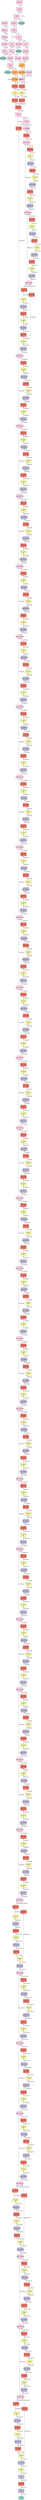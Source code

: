 digraph plot {
	heatmaplabel [label=heatmaplabel fillcolor="#8dd3c7" fixedsize=true height=0.8034 shape=oval style=filled width=1.3]
	data [label=data fillcolor="#8dd3c7" fixedsize=true height=0.8034 shape=oval style=filled width=1.3]
	bn_data [label=bn_data fillcolor="#bebada" fixedsize=true height=0.8034 shape=box style=filled width=1.3]
	conv0 [label="Convolution\n7x7/2x2, 64" fillcolor="#fb8072" fixedsize=true height=0.8034 shape=box style=filled width=1.3]
	bn0 [label=bn0 fillcolor="#bebada" fixedsize=true height=0.8034 shape=box style=filled width=1.3]
	relu0 [label="Activation\nrelu" fillcolor="#ffffb3" fixedsize=true height=0.8034 shape=box style=filled width=1.3]
	stage1_unit1_bn1 [label=stage1_unit1_bn1 fillcolor="#bebada" fixedsize=true height=0.8034 shape=box style=filled width=1.3]
	stage1_unit1_relu1 [label="Activation\nrelu" fillcolor="#ffffb3" fixedsize=true height=0.8034 shape=box style=filled width=1.3]
	stage1_unit1_conv1 [label="Convolution\n1x1/1x1, 64" fillcolor="#fb8072" fixedsize=true height=0.8034 shape=box style=filled width=1.3]
	stage1_unit1_bn2 [label=stage1_unit1_bn2 fillcolor="#bebada" fixedsize=true height=0.8034 shape=box style=filled width=1.3]
	stage1_unit1_relu2 [label="Activation\nrelu" fillcolor="#ffffb3" fixedsize=true height=0.8034 shape=box style=filled width=1.3]
	stage1_unit1_conv2 [label="Convolution\n3x3/1x1, 64" fillcolor="#fb8072" fixedsize=true height=0.8034 shape=box style=filled width=1.3]
	stage1_unit1_bn3 [label=stage1_unit1_bn3 fillcolor="#bebada" fixedsize=true height=0.8034 shape=box style=filled width=1.3]
	stage1_unit1_relu3 [label="Activation\nrelu" fillcolor="#ffffb3" fixedsize=true height=0.8034 shape=box style=filled width=1.3]
	stage1_unit1_conv3 [label="Convolution\n1x1/1x1, 256" fillcolor="#fb8072" fixedsize=true height=0.8034 shape=box style=filled width=1.3]
	stage1_unit1_sc [label="Convolution\n1x1/1x1, 256" fillcolor="#fb8072" fixedsize=true height=0.8034 shape=box style=filled width=1.3]
	stage1_unit1_plus [label=stage1_unit1_plus fillcolor="#fccde5" fixedsize=true height=0.8034 shape=box style=filled width=1.3]
	stage1_unit2_bn1 [label=stage1_unit2_bn1 fillcolor="#bebada" fixedsize=true height=0.8034 shape=box style=filled width=1.3]
	stage1_unit2_relu1 [label="Activation\nrelu" fillcolor="#ffffb3" fixedsize=true height=0.8034 shape=box style=filled width=1.3]
	stage1_unit2_conv1 [label="Convolution\n1x1/1x1, 64" fillcolor="#fb8072" fixedsize=true height=0.8034 shape=box style=filled width=1.3]
	stage1_unit2_bn2 [label=stage1_unit2_bn2 fillcolor="#bebada" fixedsize=true height=0.8034 shape=box style=filled width=1.3]
	stage1_unit2_relu2 [label="Activation\nrelu" fillcolor="#ffffb3" fixedsize=true height=0.8034 shape=box style=filled width=1.3]
	stage1_unit2_conv2 [label="Convolution\n3x3/1x1, 64" fillcolor="#fb8072" fixedsize=true height=0.8034 shape=box style=filled width=1.3]
	stage1_unit2_bn3 [label=stage1_unit2_bn3 fillcolor="#bebada" fixedsize=true height=0.8034 shape=box style=filled width=1.3]
	stage1_unit2_relu3 [label="Activation\nrelu" fillcolor="#ffffb3" fixedsize=true height=0.8034 shape=box style=filled width=1.3]
	stage1_unit2_conv3 [label="Convolution\n1x1/1x1, 256" fillcolor="#fb8072" fixedsize=true height=0.8034 shape=box style=filled width=1.3]
	stage1_unit2_plus [label=stage1_unit2_plus fillcolor="#fccde5" fixedsize=true height=0.8034 shape=box style=filled width=1.3]
	stage1_unit3_bn1 [label=stage1_unit3_bn1 fillcolor="#bebada" fixedsize=true height=0.8034 shape=box style=filled width=1.3]
	stage1_unit3_relu1 [label="Activation\nrelu" fillcolor="#ffffb3" fixedsize=true height=0.8034 shape=box style=filled width=1.3]
	stage1_unit3_conv1 [label="Convolution\n1x1/1x1, 64" fillcolor="#fb8072" fixedsize=true height=0.8034 shape=box style=filled width=1.3]
	stage1_unit3_bn2 [label=stage1_unit3_bn2 fillcolor="#bebada" fixedsize=true height=0.8034 shape=box style=filled width=1.3]
	stage1_unit3_relu2 [label="Activation\nrelu" fillcolor="#ffffb3" fixedsize=true height=0.8034 shape=box style=filled width=1.3]
	stage1_unit3_conv2 [label="Convolution\n3x3/1x1, 64" fillcolor="#fb8072" fixedsize=true height=0.8034 shape=box style=filled width=1.3]
	stage1_unit3_bn3 [label=stage1_unit3_bn3 fillcolor="#bebada" fixedsize=true height=0.8034 shape=box style=filled width=1.3]
	stage1_unit3_relu3 [label="Activation\nrelu" fillcolor="#ffffb3" fixedsize=true height=0.8034 shape=box style=filled width=1.3]
	stage1_unit3_conv3 [label="Convolution\n1x1/1x1, 256" fillcolor="#fb8072" fixedsize=true height=0.8034 shape=box style=filled width=1.3]
	stage1_unit3_plus [label=stage1_unit3_plus fillcolor="#fccde5" fixedsize=true height=0.8034 shape=box style=filled width=1.3]
	stage2_unit1_bn1 [label=stage2_unit1_bn1 fillcolor="#bebada" fixedsize=true height=0.8034 shape=box style=filled width=1.3]
	stage2_unit1_relu1 [label="Activation\nrelu" fillcolor="#ffffb3" fixedsize=true height=0.8034 shape=box style=filled width=1.3]
	stage2_unit1_conv1 [label="Convolution\n1x1/1x1, 128" fillcolor="#fb8072" fixedsize=true height=0.8034 shape=box style=filled width=1.3]
	stage2_unit1_bn2 [label=stage2_unit1_bn2 fillcolor="#bebada" fixedsize=true height=0.8034 shape=box style=filled width=1.3]
	stage2_unit1_relu2 [label="Activation\nrelu" fillcolor="#ffffb3" fixedsize=true height=0.8034 shape=box style=filled width=1.3]
	stage2_unit1_conv2 [label="Convolution\n3x3/2x2, 128" fillcolor="#fb8072" fixedsize=true height=0.8034 shape=box style=filled width=1.3]
	stage2_unit1_bn3 [label=stage2_unit1_bn3 fillcolor="#bebada" fixedsize=true height=0.8034 shape=box style=filled width=1.3]
	stage2_unit1_relu3 [label="Activation\nrelu" fillcolor="#ffffb3" fixedsize=true height=0.8034 shape=box style=filled width=1.3]
	stage2_unit1_conv3 [label="Convolution\n1x1/1x1, 512" fillcolor="#fb8072" fixedsize=true height=0.8034 shape=box style=filled width=1.3]
	stage2_unit1_sc [label="Convolution\n1x1/2x2, 512" fillcolor="#fb8072" fixedsize=true height=0.8034 shape=box style=filled width=1.3]
	stage2_unit1_plus [label=stage2_unit1_plus fillcolor="#fccde5" fixedsize=true height=0.8034 shape=box style=filled width=1.3]
	stage2_unit2_bn1 [label=stage2_unit2_bn1 fillcolor="#bebada" fixedsize=true height=0.8034 shape=box style=filled width=1.3]
	stage2_unit2_relu1 [label="Activation\nrelu" fillcolor="#ffffb3" fixedsize=true height=0.8034 shape=box style=filled width=1.3]
	stage2_unit2_conv1 [label="Convolution\n1x1/1x1, 128" fillcolor="#fb8072" fixedsize=true height=0.8034 shape=box style=filled width=1.3]
	stage2_unit2_bn2 [label=stage2_unit2_bn2 fillcolor="#bebada" fixedsize=true height=0.8034 shape=box style=filled width=1.3]
	stage2_unit2_relu2 [label="Activation\nrelu" fillcolor="#ffffb3" fixedsize=true height=0.8034 shape=box style=filled width=1.3]
	stage2_unit2_conv2 [label="Convolution\n3x3/1x1, 128" fillcolor="#fb8072" fixedsize=true height=0.8034 shape=box style=filled width=1.3]
	stage2_unit2_bn3 [label=stage2_unit2_bn3 fillcolor="#bebada" fixedsize=true height=0.8034 shape=box style=filled width=1.3]
	stage2_unit2_relu3 [label="Activation\nrelu" fillcolor="#ffffb3" fixedsize=true height=0.8034 shape=box style=filled width=1.3]
	stage2_unit2_conv3 [label="Convolution\n1x1/1x1, 512" fillcolor="#fb8072" fixedsize=true height=0.8034 shape=box style=filled width=1.3]
	stage2_unit2_plus [label=stage2_unit2_plus fillcolor="#fccde5" fixedsize=true height=0.8034 shape=box style=filled width=1.3]
	stage2_unit3_bn1 [label=stage2_unit3_bn1 fillcolor="#bebada" fixedsize=true height=0.8034 shape=box style=filled width=1.3]
	stage2_unit3_relu1 [label="Activation\nrelu" fillcolor="#ffffb3" fixedsize=true height=0.8034 shape=box style=filled width=1.3]
	stage2_unit3_conv1 [label="Convolution\n1x1/1x1, 128" fillcolor="#fb8072" fixedsize=true height=0.8034 shape=box style=filled width=1.3]
	stage2_unit3_bn2 [label=stage2_unit3_bn2 fillcolor="#bebada" fixedsize=true height=0.8034 shape=box style=filled width=1.3]
	stage2_unit3_relu2 [label="Activation\nrelu" fillcolor="#ffffb3" fixedsize=true height=0.8034 shape=box style=filled width=1.3]
	stage2_unit3_conv2 [label="Convolution\n3x3/1x1, 128" fillcolor="#fb8072" fixedsize=true height=0.8034 shape=box style=filled width=1.3]
	stage2_unit3_bn3 [label=stage2_unit3_bn3 fillcolor="#bebada" fixedsize=true height=0.8034 shape=box style=filled width=1.3]
	stage2_unit3_relu3 [label="Activation\nrelu" fillcolor="#ffffb3" fixedsize=true height=0.8034 shape=box style=filled width=1.3]
	stage2_unit3_conv3 [label="Convolution\n1x1/1x1, 512" fillcolor="#fb8072" fixedsize=true height=0.8034 shape=box style=filled width=1.3]
	stage2_unit3_plus [label=stage2_unit3_plus fillcolor="#fccde5" fixedsize=true height=0.8034 shape=box style=filled width=1.3]
	stage2_unit4_bn1 [label=stage2_unit4_bn1 fillcolor="#bebada" fixedsize=true height=0.8034 shape=box style=filled width=1.3]
	stage2_unit4_relu1 [label="Activation\nrelu" fillcolor="#ffffb3" fixedsize=true height=0.8034 shape=box style=filled width=1.3]
	stage2_unit4_conv1 [label="Convolution\n1x1/1x1, 128" fillcolor="#fb8072" fixedsize=true height=0.8034 shape=box style=filled width=1.3]
	stage2_unit4_bn2 [label=stage2_unit4_bn2 fillcolor="#bebada" fixedsize=true height=0.8034 shape=box style=filled width=1.3]
	stage2_unit4_relu2 [label="Activation\nrelu" fillcolor="#ffffb3" fixedsize=true height=0.8034 shape=box style=filled width=1.3]
	stage2_unit4_conv2 [label="Convolution\n3x3/1x1, 128" fillcolor="#fb8072" fixedsize=true height=0.8034 shape=box style=filled width=1.3]
	stage2_unit4_bn3 [label=stage2_unit4_bn3 fillcolor="#bebada" fixedsize=true height=0.8034 shape=box style=filled width=1.3]
	stage2_unit4_relu3 [label="Activation\nrelu" fillcolor="#ffffb3" fixedsize=true height=0.8034 shape=box style=filled width=1.3]
	stage2_unit4_conv3 [label="Convolution\n1x1/1x1, 512" fillcolor="#fb8072" fixedsize=true height=0.8034 shape=box style=filled width=1.3]
	stage2_unit4_plus [label=stage2_unit4_plus fillcolor="#fccde5" fixedsize=true height=0.8034 shape=box style=filled width=1.3]
	stage3_unit1_bn1 [label=stage3_unit1_bn1 fillcolor="#bebada" fixedsize=true height=0.8034 shape=box style=filled width=1.3]
	stage3_unit1_relu1 [label="Activation\nrelu" fillcolor="#ffffb3" fixedsize=true height=0.8034 shape=box style=filled width=1.3]
	stage3_unit1_conv1 [label="Convolution\n1x1/1x1, 256" fillcolor="#fb8072" fixedsize=true height=0.8034 shape=box style=filled width=1.3]
	stage3_unit1_bn2 [label=stage3_unit1_bn2 fillcolor="#bebada" fixedsize=true height=0.8034 shape=box style=filled width=1.3]
	stage3_unit1_relu2 [label="Activation\nrelu" fillcolor="#ffffb3" fixedsize=true height=0.8034 shape=box style=filled width=1.3]
	stage3_unit1_conv2 [label="Convolution\n3x3/2x2, 256" fillcolor="#fb8072" fixedsize=true height=0.8034 shape=box style=filled width=1.3]
	stage3_unit1_bn3 [label=stage3_unit1_bn3 fillcolor="#bebada" fixedsize=true height=0.8034 shape=box style=filled width=1.3]
	stage3_unit1_relu3 [label="Activation\nrelu" fillcolor="#ffffb3" fixedsize=true height=0.8034 shape=box style=filled width=1.3]
	stage3_unit1_conv3 [label="Convolution\n1x1/1x1, 1024" fillcolor="#fb8072" fixedsize=true height=0.8034 shape=box style=filled width=1.3]
	stage3_unit1_sc [label="Convolution\n1x1/2x2, 1024" fillcolor="#fb8072" fixedsize=true height=0.8034 shape=box style=filled width=1.3]
	stage3_unit1_plus [label=stage3_unit1_plus fillcolor="#fccde5" fixedsize=true height=0.8034 shape=box style=filled width=1.3]
	stage3_unit2_bn1 [label=stage3_unit2_bn1 fillcolor="#bebada" fixedsize=true height=0.8034 shape=box style=filled width=1.3]
	stage3_unit2_relu1 [label="Activation\nrelu" fillcolor="#ffffb3" fixedsize=true height=0.8034 shape=box style=filled width=1.3]
	stage3_unit2_conv1 [label="Convolution\n1x1/1x1, 256" fillcolor="#fb8072" fixedsize=true height=0.8034 shape=box style=filled width=1.3]
	stage3_unit2_bn2 [label=stage3_unit2_bn2 fillcolor="#bebada" fixedsize=true height=0.8034 shape=box style=filled width=1.3]
	stage3_unit2_relu2 [label="Activation\nrelu" fillcolor="#ffffb3" fixedsize=true height=0.8034 shape=box style=filled width=1.3]
	stage3_unit2_conv2 [label="Convolution\n3x3/1x1, 256" fillcolor="#fb8072" fixedsize=true height=0.8034 shape=box style=filled width=1.3]
	stage3_unit2_bn3 [label=stage3_unit2_bn3 fillcolor="#bebada" fixedsize=true height=0.8034 shape=box style=filled width=1.3]
	stage3_unit2_relu3 [label="Activation\nrelu" fillcolor="#ffffb3" fixedsize=true height=0.8034 shape=box style=filled width=1.3]
	stage3_unit2_conv3 [label="Convolution\n1x1/1x1, 1024" fillcolor="#fb8072" fixedsize=true height=0.8034 shape=box style=filled width=1.3]
	stage3_unit2_plus [label=stage3_unit2_plus fillcolor="#fccde5" fixedsize=true height=0.8034 shape=box style=filled width=1.3]
	stage3_unit3_bn1 [label=stage3_unit3_bn1 fillcolor="#bebada" fixedsize=true height=0.8034 shape=box style=filled width=1.3]
	stage3_unit3_relu1 [label="Activation\nrelu" fillcolor="#ffffb3" fixedsize=true height=0.8034 shape=box style=filled width=1.3]
	stage3_unit3_conv1 [label="Convolution\n1x1/1x1, 256" fillcolor="#fb8072" fixedsize=true height=0.8034 shape=box style=filled width=1.3]
	stage3_unit3_bn2 [label=stage3_unit3_bn2 fillcolor="#bebada" fixedsize=true height=0.8034 shape=box style=filled width=1.3]
	stage3_unit3_relu2 [label="Activation\nrelu" fillcolor="#ffffb3" fixedsize=true height=0.8034 shape=box style=filled width=1.3]
	stage3_unit3_conv2 [label="Convolution\n3x3/1x1, 256" fillcolor="#fb8072" fixedsize=true height=0.8034 shape=box style=filled width=1.3]
	stage3_unit3_bn3 [label=stage3_unit3_bn3 fillcolor="#bebada" fixedsize=true height=0.8034 shape=box style=filled width=1.3]
	stage3_unit3_relu3 [label="Activation\nrelu" fillcolor="#ffffb3" fixedsize=true height=0.8034 shape=box style=filled width=1.3]
	stage3_unit3_conv3 [label="Convolution\n1x1/1x1, 1024" fillcolor="#fb8072" fixedsize=true height=0.8034 shape=box style=filled width=1.3]
	stage3_unit3_plus [label=stage3_unit3_plus fillcolor="#fccde5" fixedsize=true height=0.8034 shape=box style=filled width=1.3]
	stage3_unit4_bn1 [label=stage3_unit4_bn1 fillcolor="#bebada" fixedsize=true height=0.8034 shape=box style=filled width=1.3]
	stage3_unit4_relu1 [label="Activation\nrelu" fillcolor="#ffffb3" fixedsize=true height=0.8034 shape=box style=filled width=1.3]
	stage3_unit4_conv1 [label="Convolution\n1x1/1x1, 256" fillcolor="#fb8072" fixedsize=true height=0.8034 shape=box style=filled width=1.3]
	stage3_unit4_bn2 [label=stage3_unit4_bn2 fillcolor="#bebada" fixedsize=true height=0.8034 shape=box style=filled width=1.3]
	stage3_unit4_relu2 [label="Activation\nrelu" fillcolor="#ffffb3" fixedsize=true height=0.8034 shape=box style=filled width=1.3]
	stage3_unit4_conv2 [label="Convolution\n3x3/1x1, 256" fillcolor="#fb8072" fixedsize=true height=0.8034 shape=box style=filled width=1.3]
	stage3_unit4_bn3 [label=stage3_unit4_bn3 fillcolor="#bebada" fixedsize=true height=0.8034 shape=box style=filled width=1.3]
	stage3_unit4_relu3 [label="Activation\nrelu" fillcolor="#ffffb3" fixedsize=true height=0.8034 shape=box style=filled width=1.3]
	stage3_unit4_conv3 [label="Convolution\n1x1/1x1, 1024" fillcolor="#fb8072" fixedsize=true height=0.8034 shape=box style=filled width=1.3]
	stage3_unit4_plus [label=stage3_unit4_plus fillcolor="#fccde5" fixedsize=true height=0.8034 shape=box style=filled width=1.3]
	stage3_unit5_bn1 [label=stage3_unit5_bn1 fillcolor="#bebada" fixedsize=true height=0.8034 shape=box style=filled width=1.3]
	stage3_unit5_relu1 [label="Activation\nrelu" fillcolor="#ffffb3" fixedsize=true height=0.8034 shape=box style=filled width=1.3]
	stage3_unit5_conv1 [label="Convolution\n1x1/1x1, 256" fillcolor="#fb8072" fixedsize=true height=0.8034 shape=box style=filled width=1.3]
	stage3_unit5_bn2 [label=stage3_unit5_bn2 fillcolor="#bebada" fixedsize=true height=0.8034 shape=box style=filled width=1.3]
	stage3_unit5_relu2 [label="Activation\nrelu" fillcolor="#ffffb3" fixedsize=true height=0.8034 shape=box style=filled width=1.3]
	stage3_unit5_conv2 [label="Convolution\n3x3/1x1, 256" fillcolor="#fb8072" fixedsize=true height=0.8034 shape=box style=filled width=1.3]
	stage3_unit5_bn3 [label=stage3_unit5_bn3 fillcolor="#bebada" fixedsize=true height=0.8034 shape=box style=filled width=1.3]
	stage3_unit5_relu3 [label="Activation\nrelu" fillcolor="#ffffb3" fixedsize=true height=0.8034 shape=box style=filled width=1.3]
	stage3_unit5_conv3 [label="Convolution\n1x1/1x1, 1024" fillcolor="#fb8072" fixedsize=true height=0.8034 shape=box style=filled width=1.3]
	stage3_unit5_plus [label=stage3_unit5_plus fillcolor="#fccde5" fixedsize=true height=0.8034 shape=box style=filled width=1.3]
	stage3_unit6_bn1 [label=stage3_unit6_bn1 fillcolor="#bebada" fixedsize=true height=0.8034 shape=box style=filled width=1.3]
	stage3_unit6_relu1 [label="Activation\nrelu" fillcolor="#ffffb3" fixedsize=true height=0.8034 shape=box style=filled width=1.3]
	stage3_unit6_conv1 [label="Convolution\n1x1/1x1, 256" fillcolor="#fb8072" fixedsize=true height=0.8034 shape=box style=filled width=1.3]
	stage3_unit6_bn2 [label=stage3_unit6_bn2 fillcolor="#bebada" fixedsize=true height=0.8034 shape=box style=filled width=1.3]
	stage3_unit6_relu2 [label="Activation\nrelu" fillcolor="#ffffb3" fixedsize=true height=0.8034 shape=box style=filled width=1.3]
	stage3_unit6_conv2 [label="Convolution\n3x3/1x1, 256" fillcolor="#fb8072" fixedsize=true height=0.8034 shape=box style=filled width=1.3]
	stage3_unit6_bn3 [label=stage3_unit6_bn3 fillcolor="#bebada" fixedsize=true height=0.8034 shape=box style=filled width=1.3]
	stage3_unit6_relu3 [label="Activation\nrelu" fillcolor="#ffffb3" fixedsize=true height=0.8034 shape=box style=filled width=1.3]
	stage3_unit6_conv3 [label="Convolution\n1x1/1x1, 1024" fillcolor="#fb8072" fixedsize=true height=0.8034 shape=box style=filled width=1.3]
	stage3_unit6_plus [label=stage3_unit6_plus fillcolor="#fccde5" fixedsize=true height=0.8034 shape=box style=filled width=1.3]
	stage3_unit7_bn1 [label=stage3_unit7_bn1 fillcolor="#bebada" fixedsize=true height=0.8034 shape=box style=filled width=1.3]
	stage3_unit7_relu1 [label="Activation\nrelu" fillcolor="#ffffb3" fixedsize=true height=0.8034 shape=box style=filled width=1.3]
	stage3_unit7_conv1 [label="Convolution\n1x1/1x1, 256" fillcolor="#fb8072" fixedsize=true height=0.8034 shape=box style=filled width=1.3]
	stage3_unit7_bn2 [label=stage3_unit7_bn2 fillcolor="#bebada" fixedsize=true height=0.8034 shape=box style=filled width=1.3]
	stage3_unit7_relu2 [label="Activation\nrelu" fillcolor="#ffffb3" fixedsize=true height=0.8034 shape=box style=filled width=1.3]
	stage3_unit7_conv2 [label="Convolution\n3x3/1x1, 256" fillcolor="#fb8072" fixedsize=true height=0.8034 shape=box style=filled width=1.3]
	stage3_unit7_bn3 [label=stage3_unit7_bn3 fillcolor="#bebada" fixedsize=true height=0.8034 shape=box style=filled width=1.3]
	stage3_unit7_relu3 [label="Activation\nrelu" fillcolor="#ffffb3" fixedsize=true height=0.8034 shape=box style=filled width=1.3]
	stage3_unit7_conv3 [label="Convolution\n1x1/1x1, 1024" fillcolor="#fb8072" fixedsize=true height=0.8034 shape=box style=filled width=1.3]
	stage3_unit7_plus [label=stage3_unit7_plus fillcolor="#fccde5" fixedsize=true height=0.8034 shape=box style=filled width=1.3]
	stage3_unit8_bn1 [label=stage3_unit8_bn1 fillcolor="#bebada" fixedsize=true height=0.8034 shape=box style=filled width=1.3]
	stage3_unit8_relu1 [label="Activation\nrelu" fillcolor="#ffffb3" fixedsize=true height=0.8034 shape=box style=filled width=1.3]
	stage3_unit8_conv1 [label="Convolution\n1x1/1x1, 256" fillcolor="#fb8072" fixedsize=true height=0.8034 shape=box style=filled width=1.3]
	stage3_unit8_bn2 [label=stage3_unit8_bn2 fillcolor="#bebada" fixedsize=true height=0.8034 shape=box style=filled width=1.3]
	stage3_unit8_relu2 [label="Activation\nrelu" fillcolor="#ffffb3" fixedsize=true height=0.8034 shape=box style=filled width=1.3]
	stage3_unit8_conv2 [label="Convolution\n3x3/1x1, 256" fillcolor="#fb8072" fixedsize=true height=0.8034 shape=box style=filled width=1.3]
	stage3_unit8_bn3 [label=stage3_unit8_bn3 fillcolor="#bebada" fixedsize=true height=0.8034 shape=box style=filled width=1.3]
	stage3_unit8_relu3 [label="Activation\nrelu" fillcolor="#ffffb3" fixedsize=true height=0.8034 shape=box style=filled width=1.3]
	stage3_unit8_conv3 [label="Convolution\n1x1/1x1, 1024" fillcolor="#fb8072" fixedsize=true height=0.8034 shape=box style=filled width=1.3]
	stage3_unit8_plus [label=stage3_unit8_plus fillcolor="#fccde5" fixedsize=true height=0.8034 shape=box style=filled width=1.3]
	stage3_unit9_bn1 [label=stage3_unit9_bn1 fillcolor="#bebada" fixedsize=true height=0.8034 shape=box style=filled width=1.3]
	stage3_unit9_relu1 [label="Activation\nrelu" fillcolor="#ffffb3" fixedsize=true height=0.8034 shape=box style=filled width=1.3]
	stage3_unit9_conv1 [label="Convolution\n1x1/1x1, 256" fillcolor="#fb8072" fixedsize=true height=0.8034 shape=box style=filled width=1.3]
	stage3_unit9_bn2 [label=stage3_unit9_bn2 fillcolor="#bebada" fixedsize=true height=0.8034 shape=box style=filled width=1.3]
	stage3_unit9_relu2 [label="Activation\nrelu" fillcolor="#ffffb3" fixedsize=true height=0.8034 shape=box style=filled width=1.3]
	stage3_unit9_conv2 [label="Convolution\n3x3/1x1, 256" fillcolor="#fb8072" fixedsize=true height=0.8034 shape=box style=filled width=1.3]
	stage3_unit9_bn3 [label=stage3_unit9_bn3 fillcolor="#bebada" fixedsize=true height=0.8034 shape=box style=filled width=1.3]
	stage3_unit9_relu3 [label="Activation\nrelu" fillcolor="#ffffb3" fixedsize=true height=0.8034 shape=box style=filled width=1.3]
	stage3_unit9_conv3 [label="Convolution\n1x1/1x1, 1024" fillcolor="#fb8072" fixedsize=true height=0.8034 shape=box style=filled width=1.3]
	stage3_unit9_plus [label=stage3_unit9_plus fillcolor="#fccde5" fixedsize=true height=0.8034 shape=box style=filled width=1.3]
	stage3_unit10_bn1 [label=stage3_unit10_bn1 fillcolor="#bebada" fixedsize=true height=0.8034 shape=box style=filled width=1.3]
	stage3_unit10_relu1 [label="Activation\nrelu" fillcolor="#ffffb3" fixedsize=true height=0.8034 shape=box style=filled width=1.3]
	stage3_unit10_conv1 [label="Convolution\n1x1/1x1, 256" fillcolor="#fb8072" fixedsize=true height=0.8034 shape=box style=filled width=1.3]
	stage3_unit10_bn2 [label=stage3_unit10_bn2 fillcolor="#bebada" fixedsize=true height=0.8034 shape=box style=filled width=1.3]
	stage3_unit10_relu2 [label="Activation\nrelu" fillcolor="#ffffb3" fixedsize=true height=0.8034 shape=box style=filled width=1.3]
	stage3_unit10_conv2 [label="Convolution\n3x3/1x1, 256" fillcolor="#fb8072" fixedsize=true height=0.8034 shape=box style=filled width=1.3]
	stage3_unit10_bn3 [label=stage3_unit10_bn3 fillcolor="#bebada" fixedsize=true height=0.8034 shape=box style=filled width=1.3]
	stage3_unit10_relu3 [label="Activation\nrelu" fillcolor="#ffffb3" fixedsize=true height=0.8034 shape=box style=filled width=1.3]
	stage3_unit10_conv3 [label="Convolution\n1x1/1x1, 1024" fillcolor="#fb8072" fixedsize=true height=0.8034 shape=box style=filled width=1.3]
	stage3_unit10_plus [label=stage3_unit10_plus fillcolor="#fccde5" fixedsize=true height=0.8034 shape=box style=filled width=1.3]
	stage3_unit11_bn1 [label=stage3_unit11_bn1 fillcolor="#bebada" fixedsize=true height=0.8034 shape=box style=filled width=1.3]
	stage3_unit11_relu1 [label="Activation\nrelu" fillcolor="#ffffb3" fixedsize=true height=0.8034 shape=box style=filled width=1.3]
	stage3_unit11_conv1 [label="Convolution\n1x1/1x1, 256" fillcolor="#fb8072" fixedsize=true height=0.8034 shape=box style=filled width=1.3]
	stage3_unit11_bn2 [label=stage3_unit11_bn2 fillcolor="#bebada" fixedsize=true height=0.8034 shape=box style=filled width=1.3]
	stage3_unit11_relu2 [label="Activation\nrelu" fillcolor="#ffffb3" fixedsize=true height=0.8034 shape=box style=filled width=1.3]
	stage3_unit11_conv2 [label="Convolution\n3x3/1x1, 256" fillcolor="#fb8072" fixedsize=true height=0.8034 shape=box style=filled width=1.3]
	stage3_unit11_bn3 [label=stage3_unit11_bn3 fillcolor="#bebada" fixedsize=true height=0.8034 shape=box style=filled width=1.3]
	stage3_unit11_relu3 [label="Activation\nrelu" fillcolor="#ffffb3" fixedsize=true height=0.8034 shape=box style=filled width=1.3]
	stage3_unit11_conv3 [label="Convolution\n1x1/1x1, 1024" fillcolor="#fb8072" fixedsize=true height=0.8034 shape=box style=filled width=1.3]
	stage3_unit11_plus [label=stage3_unit11_plus fillcolor="#fccde5" fixedsize=true height=0.8034 shape=box style=filled width=1.3]
	stage3_unit12_bn1 [label=stage3_unit12_bn1 fillcolor="#bebada" fixedsize=true height=0.8034 shape=box style=filled width=1.3]
	stage3_unit12_relu1 [label="Activation\nrelu" fillcolor="#ffffb3" fixedsize=true height=0.8034 shape=box style=filled width=1.3]
	stage3_unit12_conv1 [label="Convolution\n1x1/1x1, 256" fillcolor="#fb8072" fixedsize=true height=0.8034 shape=box style=filled width=1.3]
	stage3_unit12_bn2 [label=stage3_unit12_bn2 fillcolor="#bebada" fixedsize=true height=0.8034 shape=box style=filled width=1.3]
	stage3_unit12_relu2 [label="Activation\nrelu" fillcolor="#ffffb3" fixedsize=true height=0.8034 shape=box style=filled width=1.3]
	stage3_unit12_conv2 [label="Convolution\n3x3/1x1, 256" fillcolor="#fb8072" fixedsize=true height=0.8034 shape=box style=filled width=1.3]
	stage3_unit12_bn3 [label=stage3_unit12_bn3 fillcolor="#bebada" fixedsize=true height=0.8034 shape=box style=filled width=1.3]
	stage3_unit12_relu3 [label="Activation\nrelu" fillcolor="#ffffb3" fixedsize=true height=0.8034 shape=box style=filled width=1.3]
	stage3_unit12_conv3 [label="Convolution\n1x1/1x1, 1024" fillcolor="#fb8072" fixedsize=true height=0.8034 shape=box style=filled width=1.3]
	stage3_unit12_plus [label=stage3_unit12_plus fillcolor="#fccde5" fixedsize=true height=0.8034 shape=box style=filled width=1.3]
	stage3_unit13_bn1 [label=stage3_unit13_bn1 fillcolor="#bebada" fixedsize=true height=0.8034 shape=box style=filled width=1.3]
	stage3_unit13_relu1 [label="Activation\nrelu" fillcolor="#ffffb3" fixedsize=true height=0.8034 shape=box style=filled width=1.3]
	stage3_unit13_conv1 [label="Convolution\n1x1/1x1, 256" fillcolor="#fb8072" fixedsize=true height=0.8034 shape=box style=filled width=1.3]
	stage3_unit13_bn2 [label=stage3_unit13_bn2 fillcolor="#bebada" fixedsize=true height=0.8034 shape=box style=filled width=1.3]
	stage3_unit13_relu2 [label="Activation\nrelu" fillcolor="#ffffb3" fixedsize=true height=0.8034 shape=box style=filled width=1.3]
	stage3_unit13_conv2 [label="Convolution\n3x3/1x1, 256" fillcolor="#fb8072" fixedsize=true height=0.8034 shape=box style=filled width=1.3]
	stage3_unit13_bn3 [label=stage3_unit13_bn3 fillcolor="#bebada" fixedsize=true height=0.8034 shape=box style=filled width=1.3]
	stage3_unit13_relu3 [label="Activation\nrelu" fillcolor="#ffffb3" fixedsize=true height=0.8034 shape=box style=filled width=1.3]
	stage3_unit13_conv3 [label="Convolution\n1x1/1x1, 1024" fillcolor="#fb8072" fixedsize=true height=0.8034 shape=box style=filled width=1.3]
	stage3_unit13_plus [label=stage3_unit13_plus fillcolor="#fccde5" fixedsize=true height=0.8034 shape=box style=filled width=1.3]
	stage3_unit14_bn1 [label=stage3_unit14_bn1 fillcolor="#bebada" fixedsize=true height=0.8034 shape=box style=filled width=1.3]
	stage3_unit14_relu1 [label="Activation\nrelu" fillcolor="#ffffb3" fixedsize=true height=0.8034 shape=box style=filled width=1.3]
	stage3_unit14_conv1 [label="Convolution\n1x1/1x1, 256" fillcolor="#fb8072" fixedsize=true height=0.8034 shape=box style=filled width=1.3]
	stage3_unit14_bn2 [label=stage3_unit14_bn2 fillcolor="#bebada" fixedsize=true height=0.8034 shape=box style=filled width=1.3]
	stage3_unit14_relu2 [label="Activation\nrelu" fillcolor="#ffffb3" fixedsize=true height=0.8034 shape=box style=filled width=1.3]
	stage3_unit14_conv2 [label="Convolution\n3x3/1x1, 256" fillcolor="#fb8072" fixedsize=true height=0.8034 shape=box style=filled width=1.3]
	stage3_unit14_bn3 [label=stage3_unit14_bn3 fillcolor="#bebada" fixedsize=true height=0.8034 shape=box style=filled width=1.3]
	stage3_unit14_relu3 [label="Activation\nrelu" fillcolor="#ffffb3" fixedsize=true height=0.8034 shape=box style=filled width=1.3]
	stage3_unit14_conv3 [label="Convolution\n1x1/1x1, 1024" fillcolor="#fb8072" fixedsize=true height=0.8034 shape=box style=filled width=1.3]
	stage3_unit14_plus [label=stage3_unit14_plus fillcolor="#fccde5" fixedsize=true height=0.8034 shape=box style=filled width=1.3]
	stage3_unit15_bn1 [label=stage3_unit15_bn1 fillcolor="#bebada" fixedsize=true height=0.8034 shape=box style=filled width=1.3]
	stage3_unit15_relu1 [label="Activation\nrelu" fillcolor="#ffffb3" fixedsize=true height=0.8034 shape=box style=filled width=1.3]
	stage3_unit15_conv1 [label="Convolution\n1x1/1x1, 256" fillcolor="#fb8072" fixedsize=true height=0.8034 shape=box style=filled width=1.3]
	stage3_unit15_bn2 [label=stage3_unit15_bn2 fillcolor="#bebada" fixedsize=true height=0.8034 shape=box style=filled width=1.3]
	stage3_unit15_relu2 [label="Activation\nrelu" fillcolor="#ffffb3" fixedsize=true height=0.8034 shape=box style=filled width=1.3]
	stage3_unit15_conv2 [label="Convolution\n3x3/1x1, 256" fillcolor="#fb8072" fixedsize=true height=0.8034 shape=box style=filled width=1.3]
	stage3_unit15_bn3 [label=stage3_unit15_bn3 fillcolor="#bebada" fixedsize=true height=0.8034 shape=box style=filled width=1.3]
	stage3_unit15_relu3 [label="Activation\nrelu" fillcolor="#ffffb3" fixedsize=true height=0.8034 shape=box style=filled width=1.3]
	stage3_unit15_conv3 [label="Convolution\n1x1/1x1, 1024" fillcolor="#fb8072" fixedsize=true height=0.8034 shape=box style=filled width=1.3]
	stage3_unit15_plus [label=stage3_unit15_plus fillcolor="#fccde5" fixedsize=true height=0.8034 shape=box style=filled width=1.3]
	stage3_unit16_bn1 [label=stage3_unit16_bn1 fillcolor="#bebada" fixedsize=true height=0.8034 shape=box style=filled width=1.3]
	stage3_unit16_relu1 [label="Activation\nrelu" fillcolor="#ffffb3" fixedsize=true height=0.8034 shape=box style=filled width=1.3]
	stage3_unit16_conv1 [label="Convolution\n1x1/1x1, 256" fillcolor="#fb8072" fixedsize=true height=0.8034 shape=box style=filled width=1.3]
	stage3_unit16_bn2 [label=stage3_unit16_bn2 fillcolor="#bebada" fixedsize=true height=0.8034 shape=box style=filled width=1.3]
	stage3_unit16_relu2 [label="Activation\nrelu" fillcolor="#ffffb3" fixedsize=true height=0.8034 shape=box style=filled width=1.3]
	stage3_unit16_conv2 [label="Convolution\n3x3/1x1, 256" fillcolor="#fb8072" fixedsize=true height=0.8034 shape=box style=filled width=1.3]
	stage3_unit16_bn3 [label=stage3_unit16_bn3 fillcolor="#bebada" fixedsize=true height=0.8034 shape=box style=filled width=1.3]
	stage3_unit16_relu3 [label="Activation\nrelu" fillcolor="#ffffb3" fixedsize=true height=0.8034 shape=box style=filled width=1.3]
	stage3_unit16_conv3 [label="Convolution\n1x1/1x1, 1024" fillcolor="#fb8072" fixedsize=true height=0.8034 shape=box style=filled width=1.3]
	stage3_unit16_plus [label=stage3_unit16_plus fillcolor="#fccde5" fixedsize=true height=0.8034 shape=box style=filled width=1.3]
	stage3_unit17_bn1 [label=stage3_unit17_bn1 fillcolor="#bebada" fixedsize=true height=0.8034 shape=box style=filled width=1.3]
	stage3_unit17_relu1 [label="Activation\nrelu" fillcolor="#ffffb3" fixedsize=true height=0.8034 shape=box style=filled width=1.3]
	stage3_unit17_conv1 [label="Convolution\n1x1/1x1, 256" fillcolor="#fb8072" fixedsize=true height=0.8034 shape=box style=filled width=1.3]
	stage3_unit17_bn2 [label=stage3_unit17_bn2 fillcolor="#bebada" fixedsize=true height=0.8034 shape=box style=filled width=1.3]
	stage3_unit17_relu2 [label="Activation\nrelu" fillcolor="#ffffb3" fixedsize=true height=0.8034 shape=box style=filled width=1.3]
	stage3_unit17_conv2 [label="Convolution\n3x3/1x1, 256" fillcolor="#fb8072" fixedsize=true height=0.8034 shape=box style=filled width=1.3]
	stage3_unit17_bn3 [label=stage3_unit17_bn3 fillcolor="#bebada" fixedsize=true height=0.8034 shape=box style=filled width=1.3]
	stage3_unit17_relu3 [label="Activation\nrelu" fillcolor="#ffffb3" fixedsize=true height=0.8034 shape=box style=filled width=1.3]
	stage3_unit17_conv3 [label="Convolution\n1x1/1x1, 1024" fillcolor="#fb8072" fixedsize=true height=0.8034 shape=box style=filled width=1.3]
	stage3_unit17_plus [label=stage3_unit17_plus fillcolor="#fccde5" fixedsize=true height=0.8034 shape=box style=filled width=1.3]
	stage3_unit18_bn1 [label=stage3_unit18_bn1 fillcolor="#bebada" fixedsize=true height=0.8034 shape=box style=filled width=1.3]
	stage3_unit18_relu1 [label="Activation\nrelu" fillcolor="#ffffb3" fixedsize=true height=0.8034 shape=box style=filled width=1.3]
	stage3_unit18_conv1 [label="Convolution\n1x1/1x1, 256" fillcolor="#fb8072" fixedsize=true height=0.8034 shape=box style=filled width=1.3]
	stage3_unit18_bn2 [label=stage3_unit18_bn2 fillcolor="#bebada" fixedsize=true height=0.8034 shape=box style=filled width=1.3]
	stage3_unit18_relu2 [label="Activation\nrelu" fillcolor="#ffffb3" fixedsize=true height=0.8034 shape=box style=filled width=1.3]
	stage3_unit18_conv2 [label="Convolution\n3x3/1x1, 256" fillcolor="#fb8072" fixedsize=true height=0.8034 shape=box style=filled width=1.3]
	stage3_unit18_bn3 [label=stage3_unit18_bn3 fillcolor="#bebada" fixedsize=true height=0.8034 shape=box style=filled width=1.3]
	stage3_unit18_relu3 [label="Activation\nrelu" fillcolor="#ffffb3" fixedsize=true height=0.8034 shape=box style=filled width=1.3]
	stage3_unit18_conv3 [label="Convolution\n1x1/1x1, 1024" fillcolor="#fb8072" fixedsize=true height=0.8034 shape=box style=filled width=1.3]
	stage3_unit18_plus [label=stage3_unit18_plus fillcolor="#fccde5" fixedsize=true height=0.8034 shape=box style=filled width=1.3]
	stage3_unit19_bn1 [label=stage3_unit19_bn1 fillcolor="#bebada" fixedsize=true height=0.8034 shape=box style=filled width=1.3]
	stage3_unit19_relu1 [label="Activation\nrelu" fillcolor="#ffffb3" fixedsize=true height=0.8034 shape=box style=filled width=1.3]
	stage3_unit19_conv1 [label="Convolution\n1x1/1x1, 256" fillcolor="#fb8072" fixedsize=true height=0.8034 shape=box style=filled width=1.3]
	stage3_unit19_bn2 [label=stage3_unit19_bn2 fillcolor="#bebada" fixedsize=true height=0.8034 shape=box style=filled width=1.3]
	stage3_unit19_relu2 [label="Activation\nrelu" fillcolor="#ffffb3" fixedsize=true height=0.8034 shape=box style=filled width=1.3]
	stage3_unit19_conv2 [label="Convolution\n3x3/1x1, 256" fillcolor="#fb8072" fixedsize=true height=0.8034 shape=box style=filled width=1.3]
	stage3_unit19_bn3 [label=stage3_unit19_bn3 fillcolor="#bebada" fixedsize=true height=0.8034 shape=box style=filled width=1.3]
	stage3_unit19_relu3 [label="Activation\nrelu" fillcolor="#ffffb3" fixedsize=true height=0.8034 shape=box style=filled width=1.3]
	stage3_unit19_conv3 [label="Convolution\n1x1/1x1, 1024" fillcolor="#fb8072" fixedsize=true height=0.8034 shape=box style=filled width=1.3]
	stage3_unit19_plus [label=stage3_unit19_plus fillcolor="#fccde5" fixedsize=true height=0.8034 shape=box style=filled width=1.3]
	stage3_unit20_bn1 [label=stage3_unit20_bn1 fillcolor="#bebada" fixedsize=true height=0.8034 shape=box style=filled width=1.3]
	stage3_unit20_relu1 [label="Activation\nrelu" fillcolor="#ffffb3" fixedsize=true height=0.8034 shape=box style=filled width=1.3]
	stage3_unit20_conv1 [label="Convolution\n1x1/1x1, 256" fillcolor="#fb8072" fixedsize=true height=0.8034 shape=box style=filled width=1.3]
	stage3_unit20_bn2 [label=stage3_unit20_bn2 fillcolor="#bebada" fixedsize=true height=0.8034 shape=box style=filled width=1.3]
	stage3_unit20_relu2 [label="Activation\nrelu" fillcolor="#ffffb3" fixedsize=true height=0.8034 shape=box style=filled width=1.3]
	stage3_unit20_conv2 [label="Convolution\n3x3/1x1, 256" fillcolor="#fb8072" fixedsize=true height=0.8034 shape=box style=filled width=1.3]
	stage3_unit20_bn3 [label=stage3_unit20_bn3 fillcolor="#bebada" fixedsize=true height=0.8034 shape=box style=filled width=1.3]
	stage3_unit20_relu3 [label="Activation\nrelu" fillcolor="#ffffb3" fixedsize=true height=0.8034 shape=box style=filled width=1.3]
	stage3_unit20_conv3 [label="Convolution\n1x1/1x1, 1024" fillcolor="#fb8072" fixedsize=true height=0.8034 shape=box style=filled width=1.3]
	stage3_unit20_plus [label=stage3_unit20_plus fillcolor="#fccde5" fixedsize=true height=0.8034 shape=box style=filled width=1.3]
	stage3_unit21_bn1 [label=stage3_unit21_bn1 fillcolor="#bebada" fixedsize=true height=0.8034 shape=box style=filled width=1.3]
	stage3_unit21_relu1 [label="Activation\nrelu" fillcolor="#ffffb3" fixedsize=true height=0.8034 shape=box style=filled width=1.3]
	stage3_unit21_conv1 [label="Convolution\n1x1/1x1, 256" fillcolor="#fb8072" fixedsize=true height=0.8034 shape=box style=filled width=1.3]
	stage3_unit21_bn2 [label=stage3_unit21_bn2 fillcolor="#bebada" fixedsize=true height=0.8034 shape=box style=filled width=1.3]
	stage3_unit21_relu2 [label="Activation\nrelu" fillcolor="#ffffb3" fixedsize=true height=0.8034 shape=box style=filled width=1.3]
	stage3_unit21_conv2 [label="Convolution\n3x3/1x1, 256" fillcolor="#fb8072" fixedsize=true height=0.8034 shape=box style=filled width=1.3]
	stage3_unit21_bn3 [label=stage3_unit21_bn3 fillcolor="#bebada" fixedsize=true height=0.8034 shape=box style=filled width=1.3]
	stage3_unit21_relu3 [label="Activation\nrelu" fillcolor="#ffffb3" fixedsize=true height=0.8034 shape=box style=filled width=1.3]
	stage3_unit21_conv3 [label="Convolution\n1x1/1x1, 1024" fillcolor="#fb8072" fixedsize=true height=0.8034 shape=box style=filled width=1.3]
	stage3_unit21_plus [label=stage3_unit21_plus fillcolor="#fccde5" fixedsize=true height=0.8034 shape=box style=filled width=1.3]
	stage3_unit22_bn1 [label=stage3_unit22_bn1 fillcolor="#bebada" fixedsize=true height=0.8034 shape=box style=filled width=1.3]
	stage3_unit22_relu1 [label="Activation\nrelu" fillcolor="#ffffb3" fixedsize=true height=0.8034 shape=box style=filled width=1.3]
	stage3_unit22_conv1 [label="Convolution\n1x1/1x1, 256" fillcolor="#fb8072" fixedsize=true height=0.8034 shape=box style=filled width=1.3]
	stage3_unit22_bn2 [label=stage3_unit22_bn2 fillcolor="#bebada" fixedsize=true height=0.8034 shape=box style=filled width=1.3]
	stage3_unit22_relu2 [label="Activation\nrelu" fillcolor="#ffffb3" fixedsize=true height=0.8034 shape=box style=filled width=1.3]
	stage3_unit22_conv2 [label="Convolution\n3x3/1x1, 256" fillcolor="#fb8072" fixedsize=true height=0.8034 shape=box style=filled width=1.3]
	stage3_unit22_bn3 [label=stage3_unit22_bn3 fillcolor="#bebada" fixedsize=true height=0.8034 shape=box style=filled width=1.3]
	stage3_unit22_relu3 [label="Activation\nrelu" fillcolor="#ffffb3" fixedsize=true height=0.8034 shape=box style=filled width=1.3]
	stage3_unit22_conv3 [label="Convolution\n1x1/1x1, 1024" fillcolor="#fb8072" fixedsize=true height=0.8034 shape=box style=filled width=1.3]
	stage3_unit22_plus [label=stage3_unit22_plus fillcolor="#fccde5" fixedsize=true height=0.8034 shape=box style=filled width=1.3]
	stage3_unit23_bn1 [label=stage3_unit23_bn1 fillcolor="#bebada" fixedsize=true height=0.8034 shape=box style=filled width=1.3]
	stage3_unit23_relu1 [label="Activation\nrelu" fillcolor="#ffffb3" fixedsize=true height=0.8034 shape=box style=filled width=1.3]
	stage3_unit23_conv1 [label="Convolution\n1x1/1x1, 256" fillcolor="#fb8072" fixedsize=true height=0.8034 shape=box style=filled width=1.3]
	stage3_unit23_bn2 [label=stage3_unit23_bn2 fillcolor="#bebada" fixedsize=true height=0.8034 shape=box style=filled width=1.3]
	stage3_unit23_relu2 [label="Activation\nrelu" fillcolor="#ffffb3" fixedsize=true height=0.8034 shape=box style=filled width=1.3]
	stage3_unit23_conv2 [label="Convolution\n3x3/1x1, 256" fillcolor="#fb8072" fixedsize=true height=0.8034 shape=box style=filled width=1.3]
	stage3_unit23_bn3 [label=stage3_unit23_bn3 fillcolor="#bebada" fixedsize=true height=0.8034 shape=box style=filled width=1.3]
	stage3_unit23_relu3 [label="Activation\nrelu" fillcolor="#ffffb3" fixedsize=true height=0.8034 shape=box style=filled width=1.3]
	stage3_unit23_conv3 [label="Convolution\n1x1/1x1, 1024" fillcolor="#fb8072" fixedsize=true height=0.8034 shape=box style=filled width=1.3]
	stage3_unit23_plus [label=stage3_unit23_plus fillcolor="#fccde5" fixedsize=true height=0.8034 shape=box style=filled width=1.3]
	stage4_unit1_bn1 [label=stage4_unit1_bn1 fillcolor="#bebada" fixedsize=true height=0.8034 shape=box style=filled width=1.3]
	stage4_unit1_relu1 [label="Activation\nrelu" fillcolor="#ffffb3" fixedsize=true height=0.8034 shape=box style=filled width=1.3]
	stage4_unit1_conv1 [label="Convolution\n1x1/1x1, 512" fillcolor="#fb8072" fixedsize=true height=0.8034 shape=box style=filled width=1.3]
	stage4_unit1_bn2 [label=stage4_unit1_bn2 fillcolor="#bebada" fixedsize=true height=0.8034 shape=box style=filled width=1.3]
	stage4_unit1_relu2 [label="Activation\nrelu" fillcolor="#ffffb3" fixedsize=true height=0.8034 shape=box style=filled width=1.3]
	stage4_unit1_conv2 [label="Convolution\n3x3/2x2, 512" fillcolor="#fb8072" fixedsize=true height=0.8034 shape=box style=filled width=1.3]
	stage4_unit1_bn3 [label=stage4_unit1_bn3 fillcolor="#bebada" fixedsize=true height=0.8034 shape=box style=filled width=1.3]
	stage4_unit1_relu3 [label="Activation\nrelu" fillcolor="#ffffb3" fixedsize=true height=0.8034 shape=box style=filled width=1.3]
	stage4_unit1_conv3 [label="Convolution\n1x1/1x1, 2048" fillcolor="#fb8072" fixedsize=true height=0.8034 shape=box style=filled width=1.3]
	stage4_unit1_sc [label="Convolution\n1x1/2x2, 2048" fillcolor="#fb8072" fixedsize=true height=0.8034 shape=box style=filled width=1.3]
	stage4_unit1_plus [label=stage4_unit1_plus fillcolor="#fccde5" fixedsize=true height=0.8034 shape=box style=filled width=1.3]
	stage4_unit2_bn1 [label=stage4_unit2_bn1 fillcolor="#bebada" fixedsize=true height=0.8034 shape=box style=filled width=1.3]
	stage4_unit2_relu1 [label="Activation\nrelu" fillcolor="#ffffb3" fixedsize=true height=0.8034 shape=box style=filled width=1.3]
	stage4_unit2_conv1 [label="Convolution\n1x1/1x1, 512" fillcolor="#fb8072" fixedsize=true height=0.8034 shape=box style=filled width=1.3]
	stage4_unit2_bn2 [label=stage4_unit2_bn2 fillcolor="#bebada" fixedsize=true height=0.8034 shape=box style=filled width=1.3]
	stage4_unit2_relu2 [label="Activation\nrelu" fillcolor="#ffffb3" fixedsize=true height=0.8034 shape=box style=filled width=1.3]
	stage4_unit2_conv2 [label="Convolution\n3x3/1x1, 512" fillcolor="#fb8072" fixedsize=true height=0.8034 shape=box style=filled width=1.3]
	stage4_unit2_bn3 [label=stage4_unit2_bn3 fillcolor="#bebada" fixedsize=true height=0.8034 shape=box style=filled width=1.3]
	stage4_unit2_relu3 [label="Activation\nrelu" fillcolor="#ffffb3" fixedsize=true height=0.8034 shape=box style=filled width=1.3]
	stage4_unit2_conv3 [label="Convolution\n1x1/1x1, 2048" fillcolor="#fb8072" fixedsize=true height=0.8034 shape=box style=filled width=1.3]
	stage4_unit2_plus [label=stage4_unit2_plus fillcolor="#fccde5" fixedsize=true height=0.8034 shape=box style=filled width=1.3]
	stage4_unit3_bn1 [label=stage4_unit3_bn1 fillcolor="#bebada" fixedsize=true height=0.8034 shape=box style=filled width=1.3]
	stage4_unit3_relu1 [label="Activation\nrelu" fillcolor="#ffffb3" fixedsize=true height=0.8034 shape=box style=filled width=1.3]
	stage4_unit3_conv1 [label="Convolution\n1x1/1x1, 512" fillcolor="#fb8072" fixedsize=true height=0.8034 shape=box style=filled width=1.3]
	stage4_unit3_bn2 [label=stage4_unit3_bn2 fillcolor="#bebada" fixedsize=true height=0.8034 shape=box style=filled width=1.3]
	stage4_unit3_relu2 [label="Activation\nrelu" fillcolor="#ffffb3" fixedsize=true height=0.8034 shape=box style=filled width=1.3]
	stage4_unit3_conv2 [label="Convolution\n3x3/1x1, 512" fillcolor="#fb8072" fixedsize=true height=0.8034 shape=box style=filled width=1.3]
	stage4_unit3_bn3 [label=stage4_unit3_bn3 fillcolor="#bebada" fixedsize=true height=0.8034 shape=box style=filled width=1.3]
	stage4_unit3_relu3 [label="Activation\nrelu" fillcolor="#ffffb3" fixedsize=true height=0.8034 shape=box style=filled width=1.3]
	stage4_unit3_conv3 [label="Convolution\n1x1/1x1, 2048" fillcolor="#fb8072" fixedsize=true height=0.8034 shape=box style=filled width=1.3]
	stage4_unit3_plus [label=stage4_unit3_plus fillcolor="#fccde5" fixedsize=true height=0.8034 shape=box style=filled width=1.3]
	P5_lateral [label="Convolution\n1x1/1, 256" fillcolor="#fb8072" fixedsize=true height=0.8034 shape=box style=filled width=1.3]
	P5_upsampling [label=P5_upsampling fillcolor="#fccde5" fixedsize=true height=0.8034 shape=box style=filled width=1.3]
	P4_lateral [label="Convolution\n1x1/1, 256" fillcolor="#fb8072" fixedsize=true height=0.8034 shape=box style=filled width=1.3]
	P4_clip [label=P4_clip fillcolor="#fccde5" fixedsize=true height=0.8034 shape=box style=filled width=1.3]
	P4_sum [label=P4_sum fillcolor="#fccde5" fixedsize=true height=0.8034 shape=box style=filled width=1.3]
	P4_aggregate [label="Convolution\n3x3/1, 256" fillcolor="#fb8072" fixedsize=true height=0.8034 shape=box style=filled width=1.3]
	convolution0 [label="Convolution\n3x3/1, 512" fillcolor="#fb8072" fixedsize=true height=0.8034 shape=box style=filled width=1.3]
	heatmap_relu [label="Activation\nrelu" fillcolor="#ffffb3" fixedsize=true height=0.8034 shape=box style=filled width=1.3]
	heatmap_score_stride8 [label="Convolution\n1x1/1, 19" fillcolor="#fb8072" fixedsize=true height=0.8034 shape=box style=filled width=1.3]
	sigmoid0 [label=sigmoid0 fillcolor="#fccde5" fixedsize=true height=0.8034 shape=box style=filled width=1.3]
	heatmap_score_reshape_stride8 [label=heatmap_score_reshape_stride8 fillcolor="#fdb462" fixedsize=true height=0.8034 shape=box style=filled width=1.3]
	concat0 [label=concat0 fillcolor="#fdb462" fixedsize=true height=0.8034 shape=box style=filled width=1.3]
	_plusscalar0 [label=_plusscalar0 fillcolor="#fccde5" fixedsize=true height=0.8034 shape=box style=filled width=1.3]
	log0 [label=log0 fillcolor="#fccde5" fixedsize=true height=0.8034 shape=box style=filled width=1.3]
	_mul0 [label=_mul0 fillcolor="#fccde5" fixedsize=true height=0.8034 shape=box style=filled width=1.3]
	_rminusscalar0 [label=_rminusscalar0 fillcolor="#fccde5" fixedsize=true height=0.8034 shape=box style=filled width=1.3]
	_rminusscalar1 [label=_rminusscalar1 fillcolor="#fccde5" fixedsize=true height=0.8034 shape=box style=filled width=1.3]
	_plusscalar1 [label=_plusscalar1 fillcolor="#fccde5" fixedsize=true height=0.8034 shape=box style=filled width=1.3]
	log1 [label=log1 fillcolor="#fccde5" fixedsize=true height=0.8034 shape=box style=filled width=1.3]
	_mul1 [label=_mul1 fillcolor="#fccde5" fixedsize=true height=0.8034 shape=box style=filled width=1.3]
	_plus0 [label=_plus0 fillcolor="#fccde5" fixedsize=true height=0.8034 shape=box style=filled width=1.3]
	_mulscalar0 [label=_mulscalar0 fillcolor="#fccde5" fixedsize=true height=0.8034 shape=box style=filled width=1.3]
	heatmapweight [label=heatmapweight fillcolor="#8dd3c7" fixedsize=true height=0.8034 shape=oval style=filled width=1.3]
	_plus1 [label=_plus1 fillcolor="#fccde5" fixedsize=true height=0.8034 shape=box style=filled width=1.3]
	_minus0 [label=_minus0 fillcolor="#fccde5" fixedsize=true height=0.8034 shape=box style=filled width=1.3]
	makeloss0 [label=makeloss0 fillcolor="#fccde5" fixedsize=true height=0.8034 shape=box style=filled width=1.3]
	pafmapweight [label=pafmapweight fillcolor="#8dd3c7" fixedsize=true height=0.8034 shape=oval style=filled width=1.3]
	convolution1 [label="Convolution\n3x3/1, 512" fillcolor="#fb8072" fixedsize=true height=0.8034 shape=box style=filled width=1.3]
	pafmap_relu [label="Activation\nrelu" fillcolor="#ffffb3" fixedsize=true height=0.8034 shape=box style=filled width=1.3]
	pafmap_score_stride8 [label="Convolution\n1x1/1, 38" fillcolor="#fb8072" fixedsize=true height=0.8034 shape=box style=filled width=1.3]
	pafmap_score_reshape_stride8 [label=pafmap_score_reshape_stride8 fillcolor="#fdb462" fixedsize=true height=0.8034 shape=box style=filled width=1.3]
	concat1 [label=concat1 fillcolor="#fdb462" fixedsize=true height=0.8034 shape=box style=filled width=1.3]
	partaffinityglabel [label=partaffinityglabel fillcolor="#8dd3c7" fixedsize=true height=0.8034 shape=oval style=filled width=1.3]
	_minus1 [label=_minus1 fillcolor="#fccde5" fixedsize=true height=0.8034 shape=box style=filled width=1.3]
	smooth_l10 [label=smooth_l10 fillcolor="#fccde5" fixedsize=true height=0.8034 shape=box style=filled width=1.3]
	_mul2 [label=_mul2 fillcolor="#fccde5" fixedsize=true height=0.8034 shape=box style=filled width=1.3]
	_divscalar0 [label=_divscalar0 fillcolor="#fccde5" fixedsize=true height=0.8034 shape=box style=filled width=1.3]
	_divscalar1 [label=_divscalar1 fillcolor="#fccde5" fixedsize=true height=0.8034 shape=box style=filled width=1.3]
	makeloss1 [label=makeloss1 fillcolor="#fccde5" fixedsize=true height=0.8034 shape=box style=filled width=1.3]
	_mulscalar1 [label=_mulscalar1 fillcolor="#fccde5" fixedsize=true height=0.8034 shape=box style=filled width=1.3]
	blockgrad0 [label=blockgrad0 fillcolor="#fccde5" fixedsize=true height=0.8034 shape=box style=filled width=1.3]
	bn_data -> data [label="3x512x512" arrowtail=open dir=back]
	conv0 -> bn_data [label="3x512x512" arrowtail=open dir=back]
	bn0 -> conv0 [label="64x256x256" arrowtail=open dir=back]
	relu0 -> bn0 [label="64x256x256" arrowtail=open dir=back]
	stage1_unit1_bn1 -> relu0 [label="64x256x256" arrowtail=open dir=back]
	stage1_unit1_relu1 -> stage1_unit1_bn1 [label="64x256x256" arrowtail=open dir=back]
	stage1_unit1_conv1 -> stage1_unit1_relu1 [label="64x256x256" arrowtail=open dir=back]
	stage1_unit1_bn2 -> stage1_unit1_conv1 [label="64x256x256" arrowtail=open dir=back]
	stage1_unit1_relu2 -> stage1_unit1_bn2 [label="64x256x256" arrowtail=open dir=back]
	stage1_unit1_conv2 -> stage1_unit1_relu2 [label="64x256x256" arrowtail=open dir=back]
	stage1_unit1_bn3 -> stage1_unit1_conv2 [label="64x256x256" arrowtail=open dir=back]
	stage1_unit1_relu3 -> stage1_unit1_bn3 [label="64x256x256" arrowtail=open dir=back]
	stage1_unit1_conv3 -> stage1_unit1_relu3 [label="64x256x256" arrowtail=open dir=back]
	stage1_unit1_sc -> stage1_unit1_relu1 [label="64x256x256" arrowtail=open dir=back]
	stage1_unit1_plus -> stage1_unit1_conv3 [label="256x256x256" arrowtail=open dir=back]
	stage1_unit1_plus -> stage1_unit1_sc [label="256x256x256" arrowtail=open dir=back]
	stage1_unit2_bn1 -> stage1_unit1_plus [label="256x256x256" arrowtail=open dir=back]
	stage1_unit2_relu1 -> stage1_unit2_bn1 [label="256x256x256" arrowtail=open dir=back]
	stage1_unit2_conv1 -> stage1_unit2_relu1 [label="256x256x256" arrowtail=open dir=back]
	stage1_unit2_bn2 -> stage1_unit2_conv1 [label="64x256x256" arrowtail=open dir=back]
	stage1_unit2_relu2 -> stage1_unit2_bn2 [label="64x256x256" arrowtail=open dir=back]
	stage1_unit2_conv2 -> stage1_unit2_relu2 [label="64x256x256" arrowtail=open dir=back]
	stage1_unit2_bn3 -> stage1_unit2_conv2 [label="64x256x256" arrowtail=open dir=back]
	stage1_unit2_relu3 -> stage1_unit2_bn3 [label="64x256x256" arrowtail=open dir=back]
	stage1_unit2_conv3 -> stage1_unit2_relu3 [label="64x256x256" arrowtail=open dir=back]
	stage1_unit2_plus -> stage1_unit2_conv3 [label="256x256x256" arrowtail=open dir=back]
	stage1_unit2_plus -> stage1_unit1_plus [label="256x256x256" arrowtail=open dir=back]
	stage1_unit3_bn1 -> stage1_unit2_plus [label="256x256x256" arrowtail=open dir=back]
	stage1_unit3_relu1 -> stage1_unit3_bn1 [label="256x256x256" arrowtail=open dir=back]
	stage1_unit3_conv1 -> stage1_unit3_relu1 [label="256x256x256" arrowtail=open dir=back]
	stage1_unit3_bn2 -> stage1_unit3_conv1 [label="64x256x256" arrowtail=open dir=back]
	stage1_unit3_relu2 -> stage1_unit3_bn2 [label="64x256x256" arrowtail=open dir=back]
	stage1_unit3_conv2 -> stage1_unit3_relu2 [label="64x256x256" arrowtail=open dir=back]
	stage1_unit3_bn3 -> stage1_unit3_conv2 [label="64x256x256" arrowtail=open dir=back]
	stage1_unit3_relu3 -> stage1_unit3_bn3 [label="64x256x256" arrowtail=open dir=back]
	stage1_unit3_conv3 -> stage1_unit3_relu3 [label="64x256x256" arrowtail=open dir=back]
	stage1_unit3_plus -> stage1_unit3_conv3 [label="256x256x256" arrowtail=open dir=back]
	stage1_unit3_plus -> stage1_unit2_plus [label="256x256x256" arrowtail=open dir=back]
	stage2_unit1_bn1 -> stage1_unit3_plus [label="256x256x256" arrowtail=open dir=back]
	stage2_unit1_relu1 -> stage2_unit1_bn1 [label="256x256x256" arrowtail=open dir=back]
	stage2_unit1_conv1 -> stage2_unit1_relu1 [label="256x256x256" arrowtail=open dir=back]
	stage2_unit1_bn2 -> stage2_unit1_conv1 [label="128x256x256" arrowtail=open dir=back]
	stage2_unit1_relu2 -> stage2_unit1_bn2 [label="128x256x256" arrowtail=open dir=back]
	stage2_unit1_conv2 -> stage2_unit1_relu2 [label="128x256x256" arrowtail=open dir=back]
	stage2_unit1_bn3 -> stage2_unit1_conv2 [label="128x128x128" arrowtail=open dir=back]
	stage2_unit1_relu3 -> stage2_unit1_bn3 [label="128x128x128" arrowtail=open dir=back]
	stage2_unit1_conv3 -> stage2_unit1_relu3 [label="128x128x128" arrowtail=open dir=back]
	stage2_unit1_sc -> stage2_unit1_relu1 [label="256x256x256" arrowtail=open dir=back]
	stage2_unit1_plus -> stage2_unit1_conv3 [label="512x128x128" arrowtail=open dir=back]
	stage2_unit1_plus -> stage2_unit1_sc [label="512x128x128" arrowtail=open dir=back]
	stage2_unit2_bn1 -> stage2_unit1_plus [label="512x128x128" arrowtail=open dir=back]
	stage2_unit2_relu1 -> stage2_unit2_bn1 [label="512x128x128" arrowtail=open dir=back]
	stage2_unit2_conv1 -> stage2_unit2_relu1 [label="512x128x128" arrowtail=open dir=back]
	stage2_unit2_bn2 -> stage2_unit2_conv1 [label="128x128x128" arrowtail=open dir=back]
	stage2_unit2_relu2 -> stage2_unit2_bn2 [label="128x128x128" arrowtail=open dir=back]
	stage2_unit2_conv2 -> stage2_unit2_relu2 [label="128x128x128" arrowtail=open dir=back]
	stage2_unit2_bn3 -> stage2_unit2_conv2 [label="128x128x128" arrowtail=open dir=back]
	stage2_unit2_relu3 -> stage2_unit2_bn3 [label="128x128x128" arrowtail=open dir=back]
	stage2_unit2_conv3 -> stage2_unit2_relu3 [label="128x128x128" arrowtail=open dir=back]
	stage2_unit2_plus -> stage2_unit2_conv3 [label="512x128x128" arrowtail=open dir=back]
	stage2_unit2_plus -> stage2_unit1_plus [label="512x128x128" arrowtail=open dir=back]
	stage2_unit3_bn1 -> stage2_unit2_plus [label="512x128x128" arrowtail=open dir=back]
	stage2_unit3_relu1 -> stage2_unit3_bn1 [label="512x128x128" arrowtail=open dir=back]
	stage2_unit3_conv1 -> stage2_unit3_relu1 [label="512x128x128" arrowtail=open dir=back]
	stage2_unit3_bn2 -> stage2_unit3_conv1 [label="128x128x128" arrowtail=open dir=back]
	stage2_unit3_relu2 -> stage2_unit3_bn2 [label="128x128x128" arrowtail=open dir=back]
	stage2_unit3_conv2 -> stage2_unit3_relu2 [label="128x128x128" arrowtail=open dir=back]
	stage2_unit3_bn3 -> stage2_unit3_conv2 [label="128x128x128" arrowtail=open dir=back]
	stage2_unit3_relu3 -> stage2_unit3_bn3 [label="128x128x128" arrowtail=open dir=back]
	stage2_unit3_conv3 -> stage2_unit3_relu3 [label="128x128x128" arrowtail=open dir=back]
	stage2_unit3_plus -> stage2_unit3_conv3 [label="512x128x128" arrowtail=open dir=back]
	stage2_unit3_plus -> stage2_unit2_plus [label="512x128x128" arrowtail=open dir=back]
	stage2_unit4_bn1 -> stage2_unit3_plus [label="512x128x128" arrowtail=open dir=back]
	stage2_unit4_relu1 -> stage2_unit4_bn1 [label="512x128x128" arrowtail=open dir=back]
	stage2_unit4_conv1 -> stage2_unit4_relu1 [label="512x128x128" arrowtail=open dir=back]
	stage2_unit4_bn2 -> stage2_unit4_conv1 [label="128x128x128" arrowtail=open dir=back]
	stage2_unit4_relu2 -> stage2_unit4_bn2 [label="128x128x128" arrowtail=open dir=back]
	stage2_unit4_conv2 -> stage2_unit4_relu2 [label="128x128x128" arrowtail=open dir=back]
	stage2_unit4_bn3 -> stage2_unit4_conv2 [label="128x128x128" arrowtail=open dir=back]
	stage2_unit4_relu3 -> stage2_unit4_bn3 [label="128x128x128" arrowtail=open dir=back]
	stage2_unit4_conv3 -> stage2_unit4_relu3 [label="128x128x128" arrowtail=open dir=back]
	stage2_unit4_plus -> stage2_unit4_conv3 [label="512x128x128" arrowtail=open dir=back]
	stage2_unit4_plus -> stage2_unit3_plus [label="512x128x128" arrowtail=open dir=back]
	stage3_unit1_bn1 -> stage2_unit4_plus [label="512x128x128" arrowtail=open dir=back]
	stage3_unit1_relu1 -> stage3_unit1_bn1 [label="512x128x128" arrowtail=open dir=back]
	stage3_unit1_conv1 -> stage3_unit1_relu1 [label="512x128x128" arrowtail=open dir=back]
	stage3_unit1_bn2 -> stage3_unit1_conv1 [label="256x128x128" arrowtail=open dir=back]
	stage3_unit1_relu2 -> stage3_unit1_bn2 [label="256x128x128" arrowtail=open dir=back]
	stage3_unit1_conv2 -> stage3_unit1_relu2 [label="256x128x128" arrowtail=open dir=back]
	stage3_unit1_bn3 -> stage3_unit1_conv2 [label="256x64x64" arrowtail=open dir=back]
	stage3_unit1_relu3 -> stage3_unit1_bn3 [label="256x64x64" arrowtail=open dir=back]
	stage3_unit1_conv3 -> stage3_unit1_relu3 [label="256x64x64" arrowtail=open dir=back]
	stage3_unit1_sc -> stage3_unit1_relu1 [label="512x128x128" arrowtail=open dir=back]
	stage3_unit1_plus -> stage3_unit1_conv3 [label="1024x64x64" arrowtail=open dir=back]
	stage3_unit1_plus -> stage3_unit1_sc [label="1024x64x64" arrowtail=open dir=back]
	stage3_unit2_bn1 -> stage3_unit1_plus [label="1024x64x64" arrowtail=open dir=back]
	stage3_unit2_relu1 -> stage3_unit2_bn1 [label="1024x64x64" arrowtail=open dir=back]
	stage3_unit2_conv1 -> stage3_unit2_relu1 [label="1024x64x64" arrowtail=open dir=back]
	stage3_unit2_bn2 -> stage3_unit2_conv1 [label="256x64x64" arrowtail=open dir=back]
	stage3_unit2_relu2 -> stage3_unit2_bn2 [label="256x64x64" arrowtail=open dir=back]
	stage3_unit2_conv2 -> stage3_unit2_relu2 [label="256x64x64" arrowtail=open dir=back]
	stage3_unit2_bn3 -> stage3_unit2_conv2 [label="256x64x64" arrowtail=open dir=back]
	stage3_unit2_relu3 -> stage3_unit2_bn3 [label="256x64x64" arrowtail=open dir=back]
	stage3_unit2_conv3 -> stage3_unit2_relu3 [label="256x64x64" arrowtail=open dir=back]
	stage3_unit2_plus -> stage3_unit2_conv3 [label="1024x64x64" arrowtail=open dir=back]
	stage3_unit2_plus -> stage3_unit1_plus [label="1024x64x64" arrowtail=open dir=back]
	stage3_unit3_bn1 -> stage3_unit2_plus [label="1024x64x64" arrowtail=open dir=back]
	stage3_unit3_relu1 -> stage3_unit3_bn1 [label="1024x64x64" arrowtail=open dir=back]
	stage3_unit3_conv1 -> stage3_unit3_relu1 [label="1024x64x64" arrowtail=open dir=back]
	stage3_unit3_bn2 -> stage3_unit3_conv1 [label="256x64x64" arrowtail=open dir=back]
	stage3_unit3_relu2 -> stage3_unit3_bn2 [label="256x64x64" arrowtail=open dir=back]
	stage3_unit3_conv2 -> stage3_unit3_relu2 [label="256x64x64" arrowtail=open dir=back]
	stage3_unit3_bn3 -> stage3_unit3_conv2 [label="256x64x64" arrowtail=open dir=back]
	stage3_unit3_relu3 -> stage3_unit3_bn3 [label="256x64x64" arrowtail=open dir=back]
	stage3_unit3_conv3 -> stage3_unit3_relu3 [label="256x64x64" arrowtail=open dir=back]
	stage3_unit3_plus -> stage3_unit3_conv3 [label="1024x64x64" arrowtail=open dir=back]
	stage3_unit3_plus -> stage3_unit2_plus [label="1024x64x64" arrowtail=open dir=back]
	stage3_unit4_bn1 -> stage3_unit3_plus [label="1024x64x64" arrowtail=open dir=back]
	stage3_unit4_relu1 -> stage3_unit4_bn1 [label="1024x64x64" arrowtail=open dir=back]
	stage3_unit4_conv1 -> stage3_unit4_relu1 [label="1024x64x64" arrowtail=open dir=back]
	stage3_unit4_bn2 -> stage3_unit4_conv1 [label="256x64x64" arrowtail=open dir=back]
	stage3_unit4_relu2 -> stage3_unit4_bn2 [label="256x64x64" arrowtail=open dir=back]
	stage3_unit4_conv2 -> stage3_unit4_relu2 [label="256x64x64" arrowtail=open dir=back]
	stage3_unit4_bn3 -> stage3_unit4_conv2 [label="256x64x64" arrowtail=open dir=back]
	stage3_unit4_relu3 -> stage3_unit4_bn3 [label="256x64x64" arrowtail=open dir=back]
	stage3_unit4_conv3 -> stage3_unit4_relu3 [label="256x64x64" arrowtail=open dir=back]
	stage3_unit4_plus -> stage3_unit4_conv3 [label="1024x64x64" arrowtail=open dir=back]
	stage3_unit4_plus -> stage3_unit3_plus [label="1024x64x64" arrowtail=open dir=back]
	stage3_unit5_bn1 -> stage3_unit4_plus [label="1024x64x64" arrowtail=open dir=back]
	stage3_unit5_relu1 -> stage3_unit5_bn1 [label="1024x64x64" arrowtail=open dir=back]
	stage3_unit5_conv1 -> stage3_unit5_relu1 [label="1024x64x64" arrowtail=open dir=back]
	stage3_unit5_bn2 -> stage3_unit5_conv1 [label="256x64x64" arrowtail=open dir=back]
	stage3_unit5_relu2 -> stage3_unit5_bn2 [label="256x64x64" arrowtail=open dir=back]
	stage3_unit5_conv2 -> stage3_unit5_relu2 [label="256x64x64" arrowtail=open dir=back]
	stage3_unit5_bn3 -> stage3_unit5_conv2 [label="256x64x64" arrowtail=open dir=back]
	stage3_unit5_relu3 -> stage3_unit5_bn3 [label="256x64x64" arrowtail=open dir=back]
	stage3_unit5_conv3 -> stage3_unit5_relu3 [label="256x64x64" arrowtail=open dir=back]
	stage3_unit5_plus -> stage3_unit5_conv3 [label="1024x64x64" arrowtail=open dir=back]
	stage3_unit5_plus -> stage3_unit4_plus [label="1024x64x64" arrowtail=open dir=back]
	stage3_unit6_bn1 -> stage3_unit5_plus [label="1024x64x64" arrowtail=open dir=back]
	stage3_unit6_relu1 -> stage3_unit6_bn1 [label="1024x64x64" arrowtail=open dir=back]
	stage3_unit6_conv1 -> stage3_unit6_relu1 [label="1024x64x64" arrowtail=open dir=back]
	stage3_unit6_bn2 -> stage3_unit6_conv1 [label="256x64x64" arrowtail=open dir=back]
	stage3_unit6_relu2 -> stage3_unit6_bn2 [label="256x64x64" arrowtail=open dir=back]
	stage3_unit6_conv2 -> stage3_unit6_relu2 [label="256x64x64" arrowtail=open dir=back]
	stage3_unit6_bn3 -> stage3_unit6_conv2 [label="256x64x64" arrowtail=open dir=back]
	stage3_unit6_relu3 -> stage3_unit6_bn3 [label="256x64x64" arrowtail=open dir=back]
	stage3_unit6_conv3 -> stage3_unit6_relu3 [label="256x64x64" arrowtail=open dir=back]
	stage3_unit6_plus -> stage3_unit6_conv3 [label="1024x64x64" arrowtail=open dir=back]
	stage3_unit6_plus -> stage3_unit5_plus [label="1024x64x64" arrowtail=open dir=back]
	stage3_unit7_bn1 -> stage3_unit6_plus [label="1024x64x64" arrowtail=open dir=back]
	stage3_unit7_relu1 -> stage3_unit7_bn1 [label="1024x64x64" arrowtail=open dir=back]
	stage3_unit7_conv1 -> stage3_unit7_relu1 [label="1024x64x64" arrowtail=open dir=back]
	stage3_unit7_bn2 -> stage3_unit7_conv1 [label="256x64x64" arrowtail=open dir=back]
	stage3_unit7_relu2 -> stage3_unit7_bn2 [label="256x64x64" arrowtail=open dir=back]
	stage3_unit7_conv2 -> stage3_unit7_relu2 [label="256x64x64" arrowtail=open dir=back]
	stage3_unit7_bn3 -> stage3_unit7_conv2 [label="256x64x64" arrowtail=open dir=back]
	stage3_unit7_relu3 -> stage3_unit7_bn3 [label="256x64x64" arrowtail=open dir=back]
	stage3_unit7_conv3 -> stage3_unit7_relu3 [label="256x64x64" arrowtail=open dir=back]
	stage3_unit7_plus -> stage3_unit7_conv3 [label="1024x64x64" arrowtail=open dir=back]
	stage3_unit7_plus -> stage3_unit6_plus [label="1024x64x64" arrowtail=open dir=back]
	stage3_unit8_bn1 -> stage3_unit7_plus [label="1024x64x64" arrowtail=open dir=back]
	stage3_unit8_relu1 -> stage3_unit8_bn1 [label="1024x64x64" arrowtail=open dir=back]
	stage3_unit8_conv1 -> stage3_unit8_relu1 [label="1024x64x64" arrowtail=open dir=back]
	stage3_unit8_bn2 -> stage3_unit8_conv1 [label="256x64x64" arrowtail=open dir=back]
	stage3_unit8_relu2 -> stage3_unit8_bn2 [label="256x64x64" arrowtail=open dir=back]
	stage3_unit8_conv2 -> stage3_unit8_relu2 [label="256x64x64" arrowtail=open dir=back]
	stage3_unit8_bn3 -> stage3_unit8_conv2 [label="256x64x64" arrowtail=open dir=back]
	stage3_unit8_relu3 -> stage3_unit8_bn3 [label="256x64x64" arrowtail=open dir=back]
	stage3_unit8_conv3 -> stage3_unit8_relu3 [label="256x64x64" arrowtail=open dir=back]
	stage3_unit8_plus -> stage3_unit8_conv3 [label="1024x64x64" arrowtail=open dir=back]
	stage3_unit8_plus -> stage3_unit7_plus [label="1024x64x64" arrowtail=open dir=back]
	stage3_unit9_bn1 -> stage3_unit8_plus [label="1024x64x64" arrowtail=open dir=back]
	stage3_unit9_relu1 -> stage3_unit9_bn1 [label="1024x64x64" arrowtail=open dir=back]
	stage3_unit9_conv1 -> stage3_unit9_relu1 [label="1024x64x64" arrowtail=open dir=back]
	stage3_unit9_bn2 -> stage3_unit9_conv1 [label="256x64x64" arrowtail=open dir=back]
	stage3_unit9_relu2 -> stage3_unit9_bn2 [label="256x64x64" arrowtail=open dir=back]
	stage3_unit9_conv2 -> stage3_unit9_relu2 [label="256x64x64" arrowtail=open dir=back]
	stage3_unit9_bn3 -> stage3_unit9_conv2 [label="256x64x64" arrowtail=open dir=back]
	stage3_unit9_relu3 -> stage3_unit9_bn3 [label="256x64x64" arrowtail=open dir=back]
	stage3_unit9_conv3 -> stage3_unit9_relu3 [label="256x64x64" arrowtail=open dir=back]
	stage3_unit9_plus -> stage3_unit9_conv3 [label="1024x64x64" arrowtail=open dir=back]
	stage3_unit9_plus -> stage3_unit8_plus [label="1024x64x64" arrowtail=open dir=back]
	stage3_unit10_bn1 -> stage3_unit9_plus [label="1024x64x64" arrowtail=open dir=back]
	stage3_unit10_relu1 -> stage3_unit10_bn1 [label="1024x64x64" arrowtail=open dir=back]
	stage3_unit10_conv1 -> stage3_unit10_relu1 [label="1024x64x64" arrowtail=open dir=back]
	stage3_unit10_bn2 -> stage3_unit10_conv1 [label="256x64x64" arrowtail=open dir=back]
	stage3_unit10_relu2 -> stage3_unit10_bn2 [label="256x64x64" arrowtail=open dir=back]
	stage3_unit10_conv2 -> stage3_unit10_relu2 [label="256x64x64" arrowtail=open dir=back]
	stage3_unit10_bn3 -> stage3_unit10_conv2 [label="256x64x64" arrowtail=open dir=back]
	stage3_unit10_relu3 -> stage3_unit10_bn3 [label="256x64x64" arrowtail=open dir=back]
	stage3_unit10_conv3 -> stage3_unit10_relu3 [label="256x64x64" arrowtail=open dir=back]
	stage3_unit10_plus -> stage3_unit10_conv3 [label="1024x64x64" arrowtail=open dir=back]
	stage3_unit10_plus -> stage3_unit9_plus [label="1024x64x64" arrowtail=open dir=back]
	stage3_unit11_bn1 -> stage3_unit10_plus [label="1024x64x64" arrowtail=open dir=back]
	stage3_unit11_relu1 -> stage3_unit11_bn1 [label="1024x64x64" arrowtail=open dir=back]
	stage3_unit11_conv1 -> stage3_unit11_relu1 [label="1024x64x64" arrowtail=open dir=back]
	stage3_unit11_bn2 -> stage3_unit11_conv1 [label="256x64x64" arrowtail=open dir=back]
	stage3_unit11_relu2 -> stage3_unit11_bn2 [label="256x64x64" arrowtail=open dir=back]
	stage3_unit11_conv2 -> stage3_unit11_relu2 [label="256x64x64" arrowtail=open dir=back]
	stage3_unit11_bn3 -> stage3_unit11_conv2 [label="256x64x64" arrowtail=open dir=back]
	stage3_unit11_relu3 -> stage3_unit11_bn3 [label="256x64x64" arrowtail=open dir=back]
	stage3_unit11_conv3 -> stage3_unit11_relu3 [label="256x64x64" arrowtail=open dir=back]
	stage3_unit11_plus -> stage3_unit11_conv3 [label="1024x64x64" arrowtail=open dir=back]
	stage3_unit11_plus -> stage3_unit10_plus [label="1024x64x64" arrowtail=open dir=back]
	stage3_unit12_bn1 -> stage3_unit11_plus [label="1024x64x64" arrowtail=open dir=back]
	stage3_unit12_relu1 -> stage3_unit12_bn1 [label="1024x64x64" arrowtail=open dir=back]
	stage3_unit12_conv1 -> stage3_unit12_relu1 [label="1024x64x64" arrowtail=open dir=back]
	stage3_unit12_bn2 -> stage3_unit12_conv1 [label="256x64x64" arrowtail=open dir=back]
	stage3_unit12_relu2 -> stage3_unit12_bn2 [label="256x64x64" arrowtail=open dir=back]
	stage3_unit12_conv2 -> stage3_unit12_relu2 [label="256x64x64" arrowtail=open dir=back]
	stage3_unit12_bn3 -> stage3_unit12_conv2 [label="256x64x64" arrowtail=open dir=back]
	stage3_unit12_relu3 -> stage3_unit12_bn3 [label="256x64x64" arrowtail=open dir=back]
	stage3_unit12_conv3 -> stage3_unit12_relu3 [label="256x64x64" arrowtail=open dir=back]
	stage3_unit12_plus -> stage3_unit12_conv3 [label="1024x64x64" arrowtail=open dir=back]
	stage3_unit12_plus -> stage3_unit11_plus [label="1024x64x64" arrowtail=open dir=back]
	stage3_unit13_bn1 -> stage3_unit12_plus [label="1024x64x64" arrowtail=open dir=back]
	stage3_unit13_relu1 -> stage3_unit13_bn1 [label="1024x64x64" arrowtail=open dir=back]
	stage3_unit13_conv1 -> stage3_unit13_relu1 [label="1024x64x64" arrowtail=open dir=back]
	stage3_unit13_bn2 -> stage3_unit13_conv1 [label="256x64x64" arrowtail=open dir=back]
	stage3_unit13_relu2 -> stage3_unit13_bn2 [label="256x64x64" arrowtail=open dir=back]
	stage3_unit13_conv2 -> stage3_unit13_relu2 [label="256x64x64" arrowtail=open dir=back]
	stage3_unit13_bn3 -> stage3_unit13_conv2 [label="256x64x64" arrowtail=open dir=back]
	stage3_unit13_relu3 -> stage3_unit13_bn3 [label="256x64x64" arrowtail=open dir=back]
	stage3_unit13_conv3 -> stage3_unit13_relu3 [label="256x64x64" arrowtail=open dir=back]
	stage3_unit13_plus -> stage3_unit13_conv3 [label="1024x64x64" arrowtail=open dir=back]
	stage3_unit13_plus -> stage3_unit12_plus [label="1024x64x64" arrowtail=open dir=back]
	stage3_unit14_bn1 -> stage3_unit13_plus [label="1024x64x64" arrowtail=open dir=back]
	stage3_unit14_relu1 -> stage3_unit14_bn1 [label="1024x64x64" arrowtail=open dir=back]
	stage3_unit14_conv1 -> stage3_unit14_relu1 [label="1024x64x64" arrowtail=open dir=back]
	stage3_unit14_bn2 -> stage3_unit14_conv1 [label="256x64x64" arrowtail=open dir=back]
	stage3_unit14_relu2 -> stage3_unit14_bn2 [label="256x64x64" arrowtail=open dir=back]
	stage3_unit14_conv2 -> stage3_unit14_relu2 [label="256x64x64" arrowtail=open dir=back]
	stage3_unit14_bn3 -> stage3_unit14_conv2 [label="256x64x64" arrowtail=open dir=back]
	stage3_unit14_relu3 -> stage3_unit14_bn3 [label="256x64x64" arrowtail=open dir=back]
	stage3_unit14_conv3 -> stage3_unit14_relu3 [label="256x64x64" arrowtail=open dir=back]
	stage3_unit14_plus -> stage3_unit14_conv3 [label="1024x64x64" arrowtail=open dir=back]
	stage3_unit14_plus -> stage3_unit13_plus [label="1024x64x64" arrowtail=open dir=back]
	stage3_unit15_bn1 -> stage3_unit14_plus [label="1024x64x64" arrowtail=open dir=back]
	stage3_unit15_relu1 -> stage3_unit15_bn1 [label="1024x64x64" arrowtail=open dir=back]
	stage3_unit15_conv1 -> stage3_unit15_relu1 [label="1024x64x64" arrowtail=open dir=back]
	stage3_unit15_bn2 -> stage3_unit15_conv1 [label="256x64x64" arrowtail=open dir=back]
	stage3_unit15_relu2 -> stage3_unit15_bn2 [label="256x64x64" arrowtail=open dir=back]
	stage3_unit15_conv2 -> stage3_unit15_relu2 [label="256x64x64" arrowtail=open dir=back]
	stage3_unit15_bn3 -> stage3_unit15_conv2 [label="256x64x64" arrowtail=open dir=back]
	stage3_unit15_relu3 -> stage3_unit15_bn3 [label="256x64x64" arrowtail=open dir=back]
	stage3_unit15_conv3 -> stage3_unit15_relu3 [label="256x64x64" arrowtail=open dir=back]
	stage3_unit15_plus -> stage3_unit15_conv3 [label="1024x64x64" arrowtail=open dir=back]
	stage3_unit15_plus -> stage3_unit14_plus [label="1024x64x64" arrowtail=open dir=back]
	stage3_unit16_bn1 -> stage3_unit15_plus [label="1024x64x64" arrowtail=open dir=back]
	stage3_unit16_relu1 -> stage3_unit16_bn1 [label="1024x64x64" arrowtail=open dir=back]
	stage3_unit16_conv1 -> stage3_unit16_relu1 [label="1024x64x64" arrowtail=open dir=back]
	stage3_unit16_bn2 -> stage3_unit16_conv1 [label="256x64x64" arrowtail=open dir=back]
	stage3_unit16_relu2 -> stage3_unit16_bn2 [label="256x64x64" arrowtail=open dir=back]
	stage3_unit16_conv2 -> stage3_unit16_relu2 [label="256x64x64" arrowtail=open dir=back]
	stage3_unit16_bn3 -> stage3_unit16_conv2 [label="256x64x64" arrowtail=open dir=back]
	stage3_unit16_relu3 -> stage3_unit16_bn3 [label="256x64x64" arrowtail=open dir=back]
	stage3_unit16_conv3 -> stage3_unit16_relu3 [label="256x64x64" arrowtail=open dir=back]
	stage3_unit16_plus -> stage3_unit16_conv3 [label="1024x64x64" arrowtail=open dir=back]
	stage3_unit16_plus -> stage3_unit15_plus [label="1024x64x64" arrowtail=open dir=back]
	stage3_unit17_bn1 -> stage3_unit16_plus [label="1024x64x64" arrowtail=open dir=back]
	stage3_unit17_relu1 -> stage3_unit17_bn1 [label="1024x64x64" arrowtail=open dir=back]
	stage3_unit17_conv1 -> stage3_unit17_relu1 [label="1024x64x64" arrowtail=open dir=back]
	stage3_unit17_bn2 -> stage3_unit17_conv1 [label="256x64x64" arrowtail=open dir=back]
	stage3_unit17_relu2 -> stage3_unit17_bn2 [label="256x64x64" arrowtail=open dir=back]
	stage3_unit17_conv2 -> stage3_unit17_relu2 [label="256x64x64" arrowtail=open dir=back]
	stage3_unit17_bn3 -> stage3_unit17_conv2 [label="256x64x64" arrowtail=open dir=back]
	stage3_unit17_relu3 -> stage3_unit17_bn3 [label="256x64x64" arrowtail=open dir=back]
	stage3_unit17_conv3 -> stage3_unit17_relu3 [label="256x64x64" arrowtail=open dir=back]
	stage3_unit17_plus -> stage3_unit17_conv3 [label="1024x64x64" arrowtail=open dir=back]
	stage3_unit17_plus -> stage3_unit16_plus [label="1024x64x64" arrowtail=open dir=back]
	stage3_unit18_bn1 -> stage3_unit17_plus [label="1024x64x64" arrowtail=open dir=back]
	stage3_unit18_relu1 -> stage3_unit18_bn1 [label="1024x64x64" arrowtail=open dir=back]
	stage3_unit18_conv1 -> stage3_unit18_relu1 [label="1024x64x64" arrowtail=open dir=back]
	stage3_unit18_bn2 -> stage3_unit18_conv1 [label="256x64x64" arrowtail=open dir=back]
	stage3_unit18_relu2 -> stage3_unit18_bn2 [label="256x64x64" arrowtail=open dir=back]
	stage3_unit18_conv2 -> stage3_unit18_relu2 [label="256x64x64" arrowtail=open dir=back]
	stage3_unit18_bn3 -> stage3_unit18_conv2 [label="256x64x64" arrowtail=open dir=back]
	stage3_unit18_relu3 -> stage3_unit18_bn3 [label="256x64x64" arrowtail=open dir=back]
	stage3_unit18_conv3 -> stage3_unit18_relu3 [label="256x64x64" arrowtail=open dir=back]
	stage3_unit18_plus -> stage3_unit18_conv3 [label="1024x64x64" arrowtail=open dir=back]
	stage3_unit18_plus -> stage3_unit17_plus [label="1024x64x64" arrowtail=open dir=back]
	stage3_unit19_bn1 -> stage3_unit18_plus [label="1024x64x64" arrowtail=open dir=back]
	stage3_unit19_relu1 -> stage3_unit19_bn1 [label="1024x64x64" arrowtail=open dir=back]
	stage3_unit19_conv1 -> stage3_unit19_relu1 [label="1024x64x64" arrowtail=open dir=back]
	stage3_unit19_bn2 -> stage3_unit19_conv1 [label="256x64x64" arrowtail=open dir=back]
	stage3_unit19_relu2 -> stage3_unit19_bn2 [label="256x64x64" arrowtail=open dir=back]
	stage3_unit19_conv2 -> stage3_unit19_relu2 [label="256x64x64" arrowtail=open dir=back]
	stage3_unit19_bn3 -> stage3_unit19_conv2 [label="256x64x64" arrowtail=open dir=back]
	stage3_unit19_relu3 -> stage3_unit19_bn3 [label="256x64x64" arrowtail=open dir=back]
	stage3_unit19_conv3 -> stage3_unit19_relu3 [label="256x64x64" arrowtail=open dir=back]
	stage3_unit19_plus -> stage3_unit19_conv3 [label="1024x64x64" arrowtail=open dir=back]
	stage3_unit19_plus -> stage3_unit18_plus [label="1024x64x64" arrowtail=open dir=back]
	stage3_unit20_bn1 -> stage3_unit19_plus [label="1024x64x64" arrowtail=open dir=back]
	stage3_unit20_relu1 -> stage3_unit20_bn1 [label="1024x64x64" arrowtail=open dir=back]
	stage3_unit20_conv1 -> stage3_unit20_relu1 [label="1024x64x64" arrowtail=open dir=back]
	stage3_unit20_bn2 -> stage3_unit20_conv1 [label="256x64x64" arrowtail=open dir=back]
	stage3_unit20_relu2 -> stage3_unit20_bn2 [label="256x64x64" arrowtail=open dir=back]
	stage3_unit20_conv2 -> stage3_unit20_relu2 [label="256x64x64" arrowtail=open dir=back]
	stage3_unit20_bn3 -> stage3_unit20_conv2 [label="256x64x64" arrowtail=open dir=back]
	stage3_unit20_relu3 -> stage3_unit20_bn3 [label="256x64x64" arrowtail=open dir=back]
	stage3_unit20_conv3 -> stage3_unit20_relu3 [label="256x64x64" arrowtail=open dir=back]
	stage3_unit20_plus -> stage3_unit20_conv3 [label="1024x64x64" arrowtail=open dir=back]
	stage3_unit20_plus -> stage3_unit19_plus [label="1024x64x64" arrowtail=open dir=back]
	stage3_unit21_bn1 -> stage3_unit20_plus [label="1024x64x64" arrowtail=open dir=back]
	stage3_unit21_relu1 -> stage3_unit21_bn1 [label="1024x64x64" arrowtail=open dir=back]
	stage3_unit21_conv1 -> stage3_unit21_relu1 [label="1024x64x64" arrowtail=open dir=back]
	stage3_unit21_bn2 -> stage3_unit21_conv1 [label="256x64x64" arrowtail=open dir=back]
	stage3_unit21_relu2 -> stage3_unit21_bn2 [label="256x64x64" arrowtail=open dir=back]
	stage3_unit21_conv2 -> stage3_unit21_relu2 [label="256x64x64" arrowtail=open dir=back]
	stage3_unit21_bn3 -> stage3_unit21_conv2 [label="256x64x64" arrowtail=open dir=back]
	stage3_unit21_relu3 -> stage3_unit21_bn3 [label="256x64x64" arrowtail=open dir=back]
	stage3_unit21_conv3 -> stage3_unit21_relu3 [label="256x64x64" arrowtail=open dir=back]
	stage3_unit21_plus -> stage3_unit21_conv3 [label="1024x64x64" arrowtail=open dir=back]
	stage3_unit21_plus -> stage3_unit20_plus [label="1024x64x64" arrowtail=open dir=back]
	stage3_unit22_bn1 -> stage3_unit21_plus [label="1024x64x64" arrowtail=open dir=back]
	stage3_unit22_relu1 -> stage3_unit22_bn1 [label="1024x64x64" arrowtail=open dir=back]
	stage3_unit22_conv1 -> stage3_unit22_relu1 [label="1024x64x64" arrowtail=open dir=back]
	stage3_unit22_bn2 -> stage3_unit22_conv1 [label="256x64x64" arrowtail=open dir=back]
	stage3_unit22_relu2 -> stage3_unit22_bn2 [label="256x64x64" arrowtail=open dir=back]
	stage3_unit22_conv2 -> stage3_unit22_relu2 [label="256x64x64" arrowtail=open dir=back]
	stage3_unit22_bn3 -> stage3_unit22_conv2 [label="256x64x64" arrowtail=open dir=back]
	stage3_unit22_relu3 -> stage3_unit22_bn3 [label="256x64x64" arrowtail=open dir=back]
	stage3_unit22_conv3 -> stage3_unit22_relu3 [label="256x64x64" arrowtail=open dir=back]
	stage3_unit22_plus -> stage3_unit22_conv3 [label="1024x64x64" arrowtail=open dir=back]
	stage3_unit22_plus -> stage3_unit21_plus [label="1024x64x64" arrowtail=open dir=back]
	stage3_unit23_bn1 -> stage3_unit22_plus [label="1024x64x64" arrowtail=open dir=back]
	stage3_unit23_relu1 -> stage3_unit23_bn1 [label="1024x64x64" arrowtail=open dir=back]
	stage3_unit23_conv1 -> stage3_unit23_relu1 [label="1024x64x64" arrowtail=open dir=back]
	stage3_unit23_bn2 -> stage3_unit23_conv1 [label="256x64x64" arrowtail=open dir=back]
	stage3_unit23_relu2 -> stage3_unit23_bn2 [label="256x64x64" arrowtail=open dir=back]
	stage3_unit23_conv2 -> stage3_unit23_relu2 [label="256x64x64" arrowtail=open dir=back]
	stage3_unit23_bn3 -> stage3_unit23_conv2 [label="256x64x64" arrowtail=open dir=back]
	stage3_unit23_relu3 -> stage3_unit23_bn3 [label="256x64x64" arrowtail=open dir=back]
	stage3_unit23_conv3 -> stage3_unit23_relu3 [label="256x64x64" arrowtail=open dir=back]
	stage3_unit23_plus -> stage3_unit23_conv3 [label="1024x64x64" arrowtail=open dir=back]
	stage3_unit23_plus -> stage3_unit22_plus [label="1024x64x64" arrowtail=open dir=back]
	stage4_unit1_bn1 -> stage3_unit23_plus [label="1024x64x64" arrowtail=open dir=back]
	stage4_unit1_relu1 -> stage4_unit1_bn1 [label="1024x64x64" arrowtail=open dir=back]
	stage4_unit1_conv1 -> stage4_unit1_relu1 [label="1024x64x64" arrowtail=open dir=back]
	stage4_unit1_bn2 -> stage4_unit1_conv1 [label="512x64x64" arrowtail=open dir=back]
	stage4_unit1_relu2 -> stage4_unit1_bn2 [label="512x64x64" arrowtail=open dir=back]
	stage4_unit1_conv2 -> stage4_unit1_relu2 [label="512x64x64" arrowtail=open dir=back]
	stage4_unit1_bn3 -> stage4_unit1_conv2 [label="512x32x32" arrowtail=open dir=back]
	stage4_unit1_relu3 -> stage4_unit1_bn3 [label="512x32x32" arrowtail=open dir=back]
	stage4_unit1_conv3 -> stage4_unit1_relu3 [label="512x32x32" arrowtail=open dir=back]
	stage4_unit1_sc -> stage4_unit1_relu1 [label="1024x64x64" arrowtail=open dir=back]
	stage4_unit1_plus -> stage4_unit1_conv3 [label="2048x32x32" arrowtail=open dir=back]
	stage4_unit1_plus -> stage4_unit1_sc [label="2048x32x32" arrowtail=open dir=back]
	stage4_unit2_bn1 -> stage4_unit1_plus [label="2048x32x32" arrowtail=open dir=back]
	stage4_unit2_relu1 -> stage4_unit2_bn1 [label="2048x32x32" arrowtail=open dir=back]
	stage4_unit2_conv1 -> stage4_unit2_relu1 [label="2048x32x32" arrowtail=open dir=back]
	stage4_unit2_bn2 -> stage4_unit2_conv1 [label="512x32x32" arrowtail=open dir=back]
	stage4_unit2_relu2 -> stage4_unit2_bn2 [label="512x32x32" arrowtail=open dir=back]
	stage4_unit2_conv2 -> stage4_unit2_relu2 [label="512x32x32" arrowtail=open dir=back]
	stage4_unit2_bn3 -> stage4_unit2_conv2 [label="512x32x32" arrowtail=open dir=back]
	stage4_unit2_relu3 -> stage4_unit2_bn3 [label="512x32x32" arrowtail=open dir=back]
	stage4_unit2_conv3 -> stage4_unit2_relu3 [label="512x32x32" arrowtail=open dir=back]
	stage4_unit2_plus -> stage4_unit2_conv3 [label="2048x32x32" arrowtail=open dir=back]
	stage4_unit2_plus -> stage4_unit1_plus [label="2048x32x32" arrowtail=open dir=back]
	stage4_unit3_bn1 -> stage4_unit2_plus [label="2048x32x32" arrowtail=open dir=back]
	stage4_unit3_relu1 -> stage4_unit3_bn1 [label="2048x32x32" arrowtail=open dir=back]
	stage4_unit3_conv1 -> stage4_unit3_relu1 [label="2048x32x32" arrowtail=open dir=back]
	stage4_unit3_bn2 -> stage4_unit3_conv1 [label="512x32x32" arrowtail=open dir=back]
	stage4_unit3_relu2 -> stage4_unit3_bn2 [label="512x32x32" arrowtail=open dir=back]
	stage4_unit3_conv2 -> stage4_unit3_relu2 [label="512x32x32" arrowtail=open dir=back]
	stage4_unit3_bn3 -> stage4_unit3_conv2 [label="512x32x32" arrowtail=open dir=back]
	stage4_unit3_relu3 -> stage4_unit3_bn3 [label="512x32x32" arrowtail=open dir=back]
	stage4_unit3_conv3 -> stage4_unit3_relu3 [label="512x32x32" arrowtail=open dir=back]
	stage4_unit3_plus -> stage4_unit3_conv3 [label="2048x32x32" arrowtail=open dir=back]
	stage4_unit3_plus -> stage4_unit2_plus [label="2048x32x32" arrowtail=open dir=back]
	P5_lateral -> stage4_unit3_plus [label="2048x32x32" arrowtail=open dir=back]
	P5_upsampling -> P5_lateral [label="256x32x32" arrowtail=open dir=back]
	P4_lateral -> stage3_unit23_plus [label="1024x64x64" arrowtail=open dir=back]
	P4_clip -> P5_upsampling [label="256x64x64" arrowtail=open dir=back]
	P4_clip -> P4_lateral [label="256x64x64" arrowtail=open dir=back]
	P4_sum -> P4_clip [label="256x64x64" arrowtail=open dir=back]
	P4_sum -> P4_lateral [label="256x64x64" arrowtail=open dir=back]
	P4_aggregate -> P4_sum [label="256x64x64" arrowtail=open dir=back]
	convolution0 -> P4_aggregate [label="256x64x64" arrowtail=open dir=back]
	heatmap_relu -> convolution0 [label="512x64x64" arrowtail=open dir=back]
	heatmap_score_stride8 -> heatmap_relu [label="512x64x64" arrowtail=open dir=back]
	sigmoid0 -> heatmap_score_stride8 [label="19x64x64" arrowtail=open dir=back]
	heatmap_score_reshape_stride8 -> sigmoid0 [label="19x64x64" arrowtail=open dir=back]
	concat0 -> heatmap_score_reshape_stride8 [label=77824 arrowtail=open dir=back]
	_plusscalar0 -> concat0 [label=77824 arrowtail=open dir=back]
	log0 -> _plusscalar0 [label=77824 arrowtail=open dir=back]
	_mul0 -> heatmaplabel [label=77824 arrowtail=open dir=back]
	_mul0 -> log0 [label=77824 arrowtail=open dir=back]
	_rminusscalar0 -> heatmaplabel [label=77824 arrowtail=open dir=back]
	_rminusscalar1 -> concat0 [label=77824 arrowtail=open dir=back]
	_plusscalar1 -> _rminusscalar1 [label=77824 arrowtail=open dir=back]
	log1 -> _plusscalar1 [label=77824 arrowtail=open dir=back]
	_mul1 -> _rminusscalar0 [label=77824 arrowtail=open dir=back]
	_mul1 -> log1 [label=77824 arrowtail=open dir=back]
	_plus0 -> _mul0 [label=77824 arrowtail=open dir=back]
	_plus0 -> _mul1 [label=77824 arrowtail=open dir=back]
	_mulscalar0 -> _plus0 [label=77824 arrowtail=open dir=back]
	_plus1 -> _mulscalar0 [label=77824 arrowtail=open dir=back]
	_plus1 -> heatmapweight [label=77824 arrowtail=open dir=back]
	_minus0 -> _plus1 [label=77824 arrowtail=open dir=back]
	_minus0 -> heatmapweight [label=77824 arrowtail=open dir=back]
	makeloss0 -> _minus0 [label=77824 arrowtail=open dir=back]
	convolution1 -> P4_aggregate [label="256x64x64" arrowtail=open dir=back]
	pafmap_relu -> convolution1 [label="512x64x64" arrowtail=open dir=back]
	pafmap_score_stride8 -> pafmap_relu [label="512x64x64" arrowtail=open dir=back]
	pafmap_score_reshape_stride8 -> pafmap_score_stride8 [label="38x64x64" arrowtail=open dir=back]
	concat1 -> pafmap_score_reshape_stride8 [label=155648 arrowtail=open dir=back]
	_minus1 -> concat1 [label=155648 arrowtail=open dir=back]
	_minus1 -> partaffinityglabel [label=155648 arrowtail=open dir=back]
	smooth_l10 -> _minus1 [label=155648 arrowtail=open dir=back]
	_mul2 -> pafmapweight [label=155648 arrowtail=open dir=back]
	_mul2 -> smooth_l10 [label=155648 arrowtail=open dir=back]
	_divscalar0 -> _mul2 [label=155648 arrowtail=open dir=back]
	_divscalar1 -> _divscalar0 [label=155648 arrowtail=open dir=back]
	makeloss1 -> _divscalar1 [label=155648 arrowtail=open dir=back]
	_mulscalar1 -> makeloss1 [label=155648 arrowtail=open dir=back]
	blockgrad0 -> sigmoid0 [label="19x64x64" arrowtail=open dir=back]
}
